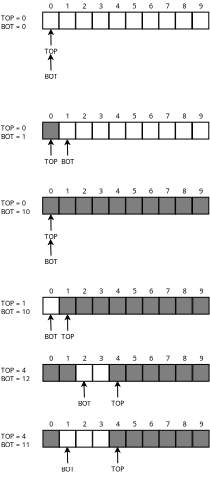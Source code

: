 <?xml version="1.0" encoding="UTF-8"?>
<dia:diagram xmlns:dia="http://www.lysator.liu.se/~alla/dia/">
  <dia:layer name="Background" visible="true" active="true">
    <dia:group>
      <dia:group>
        <dia:object type="Standard - Line" version="0" id="O0">
          <dia:attribute name="obj_pos">
            <dia:point val="19,43"/>
          </dia:attribute>
          <dia:attribute name="obj_bb">
            <dia:rectangle val="18.622,40.905;19.345,43.051"/>
          </dia:attribute>
          <dia:attribute name="conn_endpoints">
            <dia:point val="19,43"/>
            <dia:point val="18.976,41.017"/>
          </dia:attribute>
          <dia:attribute name="numcp">
            <dia:int val="1"/>
          </dia:attribute>
          <dia:attribute name="end_arrow">
            <dia:enum val="22"/>
          </dia:attribute>
          <dia:attribute name="end_arrow_length">
            <dia:real val="0.5"/>
          </dia:attribute>
          <dia:attribute name="end_arrow_width">
            <dia:real val="0.5"/>
          </dia:attribute>
        </dia:object>
        <dia:object type="Standard - Text" version="1" id="O1">
          <dia:attribute name="obj_pos">
            <dia:point val="19,44"/>
          </dia:attribute>
          <dia:attribute name="obj_bb">
            <dia:rectangle val="18.181,43.24;19.819,45.218"/>
          </dia:attribute>
          <dia:attribute name="text">
            <dia:composite type="text">
              <dia:attribute name="string">
                <dia:string>#TOP
#</dia:string>
              </dia:attribute>
              <dia:attribute name="font">
                <dia:font family="sans" style="0" name="Helvetica"/>
              </dia:attribute>
              <dia:attribute name="height">
                <dia:real val="1.023"/>
              </dia:attribute>
              <dia:attribute name="pos">
                <dia:point val="19,44"/>
              </dia:attribute>
              <dia:attribute name="color">
                <dia:color val="#000000"/>
              </dia:attribute>
              <dia:attribute name="alignment">
                <dia:enum val="1"/>
              </dia:attribute>
            </dia:composite>
          </dia:attribute>
          <dia:attribute name="valign">
            <dia:enum val="3"/>
          </dia:attribute>
        </dia:object>
      </dia:group>
      <dia:group>
        <dia:object type="Standard - Line" version="0" id="O2">
          <dia:attribute name="obj_pos">
            <dia:point val="17,43"/>
          </dia:attribute>
          <dia:attribute name="obj_bb">
            <dia:rectangle val="16.599,40.905;17.323,43.051"/>
          </dia:attribute>
          <dia:attribute name="conn_endpoints">
            <dia:point val="17,43"/>
            <dia:point val="16.944,41.017"/>
          </dia:attribute>
          <dia:attribute name="numcp">
            <dia:int val="1"/>
          </dia:attribute>
          <dia:attribute name="end_arrow">
            <dia:enum val="22"/>
          </dia:attribute>
          <dia:attribute name="end_arrow_length">
            <dia:real val="0.5"/>
          </dia:attribute>
          <dia:attribute name="end_arrow_width">
            <dia:real val="0.5"/>
          </dia:attribute>
        </dia:object>
        <dia:object type="Standard - Text" version="1" id="O3">
          <dia:attribute name="obj_pos">
            <dia:point val="17,44"/>
          </dia:attribute>
          <dia:attribute name="obj_bb">
            <dia:rectangle val="16.154,43.24;17.846,45.218"/>
          </dia:attribute>
          <dia:attribute name="text">
            <dia:composite type="text">
              <dia:attribute name="string">
                <dia:string>#BOT
#</dia:string>
              </dia:attribute>
              <dia:attribute name="font">
                <dia:font family="sans" style="0" name="Helvetica"/>
              </dia:attribute>
              <dia:attribute name="height">
                <dia:real val="1.023"/>
              </dia:attribute>
              <dia:attribute name="pos">
                <dia:point val="17,44"/>
              </dia:attribute>
              <dia:attribute name="color">
                <dia:color val="#000000"/>
              </dia:attribute>
              <dia:attribute name="alignment">
                <dia:enum val="1"/>
              </dia:attribute>
            </dia:composite>
          </dia:attribute>
          <dia:attribute name="valign">
            <dia:enum val="3"/>
          </dia:attribute>
        </dia:object>
      </dia:group>
      <dia:object type="Geometric - Perfect Square" version="1" id="O4">
        <dia:attribute name="obj_pos">
          <dia:point val="16.032,39"/>
        </dia:attribute>
        <dia:attribute name="obj_bb">
          <dia:rectangle val="15.982,38.95;18.034,41.067"/>
        </dia:attribute>
        <dia:attribute name="meta">
          <dia:composite type="dict"/>
        </dia:attribute>
        <dia:attribute name="elem_corner">
          <dia:point val="16.032,39"/>
        </dia:attribute>
        <dia:attribute name="elem_width">
          <dia:real val="1.952"/>
        </dia:attribute>
        <dia:attribute name="elem_height">
          <dia:real val="2.017"/>
        </dia:attribute>
        <dia:attribute name="line_width">
          <dia:real val="0.1"/>
        </dia:attribute>
        <dia:attribute name="line_colour">
          <dia:color val="#000000"/>
        </dia:attribute>
        <dia:attribute name="fill_colour">
          <dia:color val="#ffffff"/>
        </dia:attribute>
        <dia:attribute name="show_background">
          <dia:boolean val="true"/>
        </dia:attribute>
        <dia:attribute name="line_style">
          <dia:enum val="0"/>
          <dia:real val="1"/>
        </dia:attribute>
        <dia:attribute name="flip_horizontal">
          <dia:boolean val="false"/>
        </dia:attribute>
        <dia:attribute name="flip_vertical">
          <dia:boolean val="false"/>
        </dia:attribute>
        <dia:attribute name="subscale">
          <dia:real val="1"/>
        </dia:attribute>
      </dia:object>
      <dia:object type="Geometric - Perfect Square" version="1" id="O5">
        <dia:attribute name="obj_pos">
          <dia:point val="18,39"/>
        </dia:attribute>
        <dia:attribute name="obj_bb">
          <dia:rectangle val="17.95,38.95;20.002,41.067"/>
        </dia:attribute>
        <dia:attribute name="meta">
          <dia:composite type="dict"/>
        </dia:attribute>
        <dia:attribute name="elem_corner">
          <dia:point val="18,39"/>
        </dia:attribute>
        <dia:attribute name="elem_width">
          <dia:real val="1.952"/>
        </dia:attribute>
        <dia:attribute name="elem_height">
          <dia:real val="2.017"/>
        </dia:attribute>
        <dia:attribute name="line_width">
          <dia:real val="0.1"/>
        </dia:attribute>
        <dia:attribute name="line_colour">
          <dia:color val="#000000"/>
        </dia:attribute>
        <dia:attribute name="fill_colour">
          <dia:color val="#7f7f7f"/>
        </dia:attribute>
        <dia:attribute name="show_background">
          <dia:boolean val="true"/>
        </dia:attribute>
        <dia:attribute name="line_style">
          <dia:enum val="0"/>
          <dia:real val="1"/>
        </dia:attribute>
        <dia:attribute name="flip_horizontal">
          <dia:boolean val="false"/>
        </dia:attribute>
        <dia:attribute name="flip_vertical">
          <dia:boolean val="false"/>
        </dia:attribute>
        <dia:attribute name="subscale">
          <dia:real val="1"/>
        </dia:attribute>
      </dia:object>
      <dia:object type="Geometric - Perfect Square" version="1" id="O6">
        <dia:attribute name="obj_pos">
          <dia:point val="20,39"/>
        </dia:attribute>
        <dia:attribute name="obj_bb">
          <dia:rectangle val="19.95,38.95;22.002,41.067"/>
        </dia:attribute>
        <dia:attribute name="meta">
          <dia:composite type="dict"/>
        </dia:attribute>
        <dia:attribute name="elem_corner">
          <dia:point val="20,39"/>
        </dia:attribute>
        <dia:attribute name="elem_width">
          <dia:real val="1.952"/>
        </dia:attribute>
        <dia:attribute name="elem_height">
          <dia:real val="2.017"/>
        </dia:attribute>
        <dia:attribute name="line_width">
          <dia:real val="0.1"/>
        </dia:attribute>
        <dia:attribute name="line_colour">
          <dia:color val="#000000"/>
        </dia:attribute>
        <dia:attribute name="fill_colour">
          <dia:color val="#7f7f7f"/>
        </dia:attribute>
        <dia:attribute name="show_background">
          <dia:boolean val="true"/>
        </dia:attribute>
        <dia:attribute name="line_style">
          <dia:enum val="0"/>
          <dia:real val="1"/>
        </dia:attribute>
        <dia:attribute name="flip_horizontal">
          <dia:boolean val="false"/>
        </dia:attribute>
        <dia:attribute name="flip_vertical">
          <dia:boolean val="false"/>
        </dia:attribute>
        <dia:attribute name="subscale">
          <dia:real val="1"/>
        </dia:attribute>
      </dia:object>
      <dia:object type="Geometric - Perfect Square" version="1" id="O7">
        <dia:attribute name="obj_pos">
          <dia:point val="22,39"/>
        </dia:attribute>
        <dia:attribute name="obj_bb">
          <dia:rectangle val="21.95,38.95;24.002,41.067"/>
        </dia:attribute>
        <dia:attribute name="meta">
          <dia:composite type="dict"/>
        </dia:attribute>
        <dia:attribute name="elem_corner">
          <dia:point val="22,39"/>
        </dia:attribute>
        <dia:attribute name="elem_width">
          <dia:real val="1.952"/>
        </dia:attribute>
        <dia:attribute name="elem_height">
          <dia:real val="2.017"/>
        </dia:attribute>
        <dia:attribute name="line_width">
          <dia:real val="0.1"/>
        </dia:attribute>
        <dia:attribute name="line_colour">
          <dia:color val="#000000"/>
        </dia:attribute>
        <dia:attribute name="fill_colour">
          <dia:color val="#7f7f7f"/>
        </dia:attribute>
        <dia:attribute name="show_background">
          <dia:boolean val="true"/>
        </dia:attribute>
        <dia:attribute name="line_style">
          <dia:enum val="0"/>
          <dia:real val="1"/>
        </dia:attribute>
        <dia:attribute name="flip_horizontal">
          <dia:boolean val="false"/>
        </dia:attribute>
        <dia:attribute name="flip_vertical">
          <dia:boolean val="false"/>
        </dia:attribute>
        <dia:attribute name="subscale">
          <dia:real val="1"/>
        </dia:attribute>
      </dia:object>
      <dia:object type="Geometric - Perfect Square" version="1" id="O8">
        <dia:attribute name="obj_pos">
          <dia:point val="24,39"/>
        </dia:attribute>
        <dia:attribute name="obj_bb">
          <dia:rectangle val="23.95,38.95;26.002,41.067"/>
        </dia:attribute>
        <dia:attribute name="meta">
          <dia:composite type="dict"/>
        </dia:attribute>
        <dia:attribute name="elem_corner">
          <dia:point val="24,39"/>
        </dia:attribute>
        <dia:attribute name="elem_width">
          <dia:real val="1.952"/>
        </dia:attribute>
        <dia:attribute name="elem_height">
          <dia:real val="2.017"/>
        </dia:attribute>
        <dia:attribute name="line_width">
          <dia:real val="0.1"/>
        </dia:attribute>
        <dia:attribute name="line_colour">
          <dia:color val="#000000"/>
        </dia:attribute>
        <dia:attribute name="fill_colour">
          <dia:color val="#7f7f7f"/>
        </dia:attribute>
        <dia:attribute name="show_background">
          <dia:boolean val="true"/>
        </dia:attribute>
        <dia:attribute name="line_style">
          <dia:enum val="0"/>
          <dia:real val="1"/>
        </dia:attribute>
        <dia:attribute name="flip_horizontal">
          <dia:boolean val="false"/>
        </dia:attribute>
        <dia:attribute name="flip_vertical">
          <dia:boolean val="false"/>
        </dia:attribute>
        <dia:attribute name="subscale">
          <dia:real val="1"/>
        </dia:attribute>
      </dia:object>
      <dia:object type="Geometric - Perfect Square" version="1" id="O9">
        <dia:attribute name="obj_pos">
          <dia:point val="26,39"/>
        </dia:attribute>
        <dia:attribute name="obj_bb">
          <dia:rectangle val="25.95,38.95;28.002,41.067"/>
        </dia:attribute>
        <dia:attribute name="meta">
          <dia:composite type="dict"/>
        </dia:attribute>
        <dia:attribute name="elem_corner">
          <dia:point val="26,39"/>
        </dia:attribute>
        <dia:attribute name="elem_width">
          <dia:real val="1.952"/>
        </dia:attribute>
        <dia:attribute name="elem_height">
          <dia:real val="2.017"/>
        </dia:attribute>
        <dia:attribute name="line_width">
          <dia:real val="0.1"/>
        </dia:attribute>
        <dia:attribute name="line_colour">
          <dia:color val="#000000"/>
        </dia:attribute>
        <dia:attribute name="fill_colour">
          <dia:color val="#7f7f7f"/>
        </dia:attribute>
        <dia:attribute name="show_background">
          <dia:boolean val="true"/>
        </dia:attribute>
        <dia:attribute name="line_style">
          <dia:enum val="0"/>
          <dia:real val="1"/>
        </dia:attribute>
        <dia:attribute name="flip_horizontal">
          <dia:boolean val="false"/>
        </dia:attribute>
        <dia:attribute name="flip_vertical">
          <dia:boolean val="false"/>
        </dia:attribute>
        <dia:attribute name="subscale">
          <dia:real val="1"/>
        </dia:attribute>
      </dia:object>
      <dia:object type="Geometric - Perfect Square" version="1" id="O10">
        <dia:attribute name="obj_pos">
          <dia:point val="28,39"/>
        </dia:attribute>
        <dia:attribute name="obj_bb">
          <dia:rectangle val="27.95,38.95;30.002,41.067"/>
        </dia:attribute>
        <dia:attribute name="meta">
          <dia:composite type="dict"/>
        </dia:attribute>
        <dia:attribute name="elem_corner">
          <dia:point val="28,39"/>
        </dia:attribute>
        <dia:attribute name="elem_width">
          <dia:real val="1.952"/>
        </dia:attribute>
        <dia:attribute name="elem_height">
          <dia:real val="2.017"/>
        </dia:attribute>
        <dia:attribute name="line_width">
          <dia:real val="0.1"/>
        </dia:attribute>
        <dia:attribute name="line_colour">
          <dia:color val="#000000"/>
        </dia:attribute>
        <dia:attribute name="fill_colour">
          <dia:color val="#7f7f7f"/>
        </dia:attribute>
        <dia:attribute name="show_background">
          <dia:boolean val="true"/>
        </dia:attribute>
        <dia:attribute name="line_style">
          <dia:enum val="0"/>
          <dia:real val="1"/>
        </dia:attribute>
        <dia:attribute name="flip_horizontal">
          <dia:boolean val="false"/>
        </dia:attribute>
        <dia:attribute name="flip_vertical">
          <dia:boolean val="false"/>
        </dia:attribute>
        <dia:attribute name="subscale">
          <dia:real val="1"/>
        </dia:attribute>
      </dia:object>
      <dia:object type="Geometric - Perfect Square" version="1" id="O11">
        <dia:attribute name="obj_pos">
          <dia:point val="29.968,39"/>
        </dia:attribute>
        <dia:attribute name="obj_bb">
          <dia:rectangle val="29.918,38.95;31.969,41.067"/>
        </dia:attribute>
        <dia:attribute name="meta">
          <dia:composite type="dict"/>
        </dia:attribute>
        <dia:attribute name="elem_corner">
          <dia:point val="29.968,39"/>
        </dia:attribute>
        <dia:attribute name="elem_width">
          <dia:real val="1.952"/>
        </dia:attribute>
        <dia:attribute name="elem_height">
          <dia:real val="2.017"/>
        </dia:attribute>
        <dia:attribute name="line_width">
          <dia:real val="0.1"/>
        </dia:attribute>
        <dia:attribute name="line_colour">
          <dia:color val="#000000"/>
        </dia:attribute>
        <dia:attribute name="fill_colour">
          <dia:color val="#7f7f7f"/>
        </dia:attribute>
        <dia:attribute name="show_background">
          <dia:boolean val="true"/>
        </dia:attribute>
        <dia:attribute name="line_style">
          <dia:enum val="0"/>
          <dia:real val="1"/>
        </dia:attribute>
        <dia:attribute name="flip_horizontal">
          <dia:boolean val="false"/>
        </dia:attribute>
        <dia:attribute name="flip_vertical">
          <dia:boolean val="false"/>
        </dia:attribute>
        <dia:attribute name="subscale">
          <dia:real val="1"/>
        </dia:attribute>
      </dia:object>
      <dia:object type="Geometric - Perfect Square" version="1" id="O12">
        <dia:attribute name="obj_pos">
          <dia:point val="31.968,39"/>
        </dia:attribute>
        <dia:attribute name="obj_bb">
          <dia:rectangle val="31.918,38.95;33.969,41.067"/>
        </dia:attribute>
        <dia:attribute name="meta">
          <dia:composite type="dict"/>
        </dia:attribute>
        <dia:attribute name="elem_corner">
          <dia:point val="31.968,39"/>
        </dia:attribute>
        <dia:attribute name="elem_width">
          <dia:real val="1.952"/>
        </dia:attribute>
        <dia:attribute name="elem_height">
          <dia:real val="2.017"/>
        </dia:attribute>
        <dia:attribute name="line_width">
          <dia:real val="0.1"/>
        </dia:attribute>
        <dia:attribute name="line_colour">
          <dia:color val="#000000"/>
        </dia:attribute>
        <dia:attribute name="fill_colour">
          <dia:color val="#7f7f7f"/>
        </dia:attribute>
        <dia:attribute name="show_background">
          <dia:boolean val="true"/>
        </dia:attribute>
        <dia:attribute name="line_style">
          <dia:enum val="0"/>
          <dia:real val="1"/>
        </dia:attribute>
        <dia:attribute name="flip_horizontal">
          <dia:boolean val="false"/>
        </dia:attribute>
        <dia:attribute name="flip_vertical">
          <dia:boolean val="false"/>
        </dia:attribute>
        <dia:attribute name="subscale">
          <dia:real val="1"/>
        </dia:attribute>
      </dia:object>
      <dia:object type="Geometric - Perfect Square" version="1" id="O13">
        <dia:attribute name="obj_pos">
          <dia:point val="34,39"/>
        </dia:attribute>
        <dia:attribute name="obj_bb">
          <dia:rectangle val="33.95,38.95;36.002,41.067"/>
        </dia:attribute>
        <dia:attribute name="meta">
          <dia:composite type="dict"/>
        </dia:attribute>
        <dia:attribute name="elem_corner">
          <dia:point val="34,39"/>
        </dia:attribute>
        <dia:attribute name="elem_width">
          <dia:real val="1.952"/>
        </dia:attribute>
        <dia:attribute name="elem_height">
          <dia:real val="2.017"/>
        </dia:attribute>
        <dia:attribute name="line_width">
          <dia:real val="0.1"/>
        </dia:attribute>
        <dia:attribute name="line_colour">
          <dia:color val="#000000"/>
        </dia:attribute>
        <dia:attribute name="fill_colour">
          <dia:color val="#7f7f7f"/>
        </dia:attribute>
        <dia:attribute name="show_background">
          <dia:boolean val="true"/>
        </dia:attribute>
        <dia:attribute name="line_style">
          <dia:enum val="0"/>
          <dia:real val="1"/>
        </dia:attribute>
        <dia:attribute name="flip_horizontal">
          <dia:boolean val="false"/>
        </dia:attribute>
        <dia:attribute name="flip_vertical">
          <dia:boolean val="false"/>
        </dia:attribute>
        <dia:attribute name="subscale">
          <dia:real val="1"/>
        </dia:attribute>
      </dia:object>
      <dia:group>
        <dia:object type="Standard - Text" version="1" id="O14">
          <dia:attribute name="obj_pos">
            <dia:point val="17.032,38.55"/>
          </dia:attribute>
          <dia:attribute name="obj_bb">
            <dia:rectangle val="16.768,37.78;17.296,38.748"/>
          </dia:attribute>
          <dia:attribute name="text">
            <dia:composite type="text">
              <dia:attribute name="string">
                <dia:string>#0#</dia:string>
              </dia:attribute>
              <dia:attribute name="font">
                <dia:font family="sans" style="0" name="Helvetica"/>
              </dia:attribute>
              <dia:attribute name="height">
                <dia:real val="1.036"/>
              </dia:attribute>
              <dia:attribute name="pos">
                <dia:point val="17.032,38.55"/>
              </dia:attribute>
              <dia:attribute name="color">
                <dia:color val="#000000"/>
              </dia:attribute>
              <dia:attribute name="alignment">
                <dia:enum val="1"/>
              </dia:attribute>
            </dia:composite>
          </dia:attribute>
          <dia:attribute name="valign">
            <dia:enum val="3"/>
          </dia:attribute>
        </dia:object>
        <dia:object type="Standard - Text" version="1" id="O15">
          <dia:attribute name="obj_pos">
            <dia:point val="19.032,38.55"/>
          </dia:attribute>
          <dia:attribute name="obj_bb">
            <dia:rectangle val="18.768,37.78;19.296,38.748"/>
          </dia:attribute>
          <dia:attribute name="text">
            <dia:composite type="text">
              <dia:attribute name="string">
                <dia:string>#1#</dia:string>
              </dia:attribute>
              <dia:attribute name="font">
                <dia:font family="sans" style="0" name="Helvetica"/>
              </dia:attribute>
              <dia:attribute name="height">
                <dia:real val="1.036"/>
              </dia:attribute>
              <dia:attribute name="pos">
                <dia:point val="19.032,38.55"/>
              </dia:attribute>
              <dia:attribute name="color">
                <dia:color val="#000000"/>
              </dia:attribute>
              <dia:attribute name="alignment">
                <dia:enum val="1"/>
              </dia:attribute>
            </dia:composite>
          </dia:attribute>
          <dia:attribute name="valign">
            <dia:enum val="3"/>
          </dia:attribute>
        </dia:object>
        <dia:object type="Standard - Text" version="1" id="O16">
          <dia:attribute name="obj_pos">
            <dia:point val="21.032,38.55"/>
          </dia:attribute>
          <dia:attribute name="obj_bb">
            <dia:rectangle val="20.768,37.78;21.296,38.748"/>
          </dia:attribute>
          <dia:attribute name="text">
            <dia:composite type="text">
              <dia:attribute name="string">
                <dia:string>#2#</dia:string>
              </dia:attribute>
              <dia:attribute name="font">
                <dia:font family="sans" style="0" name="Helvetica"/>
              </dia:attribute>
              <dia:attribute name="height">
                <dia:real val="1.036"/>
              </dia:attribute>
              <dia:attribute name="pos">
                <dia:point val="21.032,38.55"/>
              </dia:attribute>
              <dia:attribute name="color">
                <dia:color val="#000000"/>
              </dia:attribute>
              <dia:attribute name="alignment">
                <dia:enum val="1"/>
              </dia:attribute>
            </dia:composite>
          </dia:attribute>
          <dia:attribute name="valign">
            <dia:enum val="3"/>
          </dia:attribute>
        </dia:object>
        <dia:object type="Standard - Text" version="1" id="O17">
          <dia:attribute name="obj_pos">
            <dia:point val="23.032,38.55"/>
          </dia:attribute>
          <dia:attribute name="obj_bb">
            <dia:rectangle val="22.768,37.78;23.296,38.748"/>
          </dia:attribute>
          <dia:attribute name="text">
            <dia:composite type="text">
              <dia:attribute name="string">
                <dia:string>#3#</dia:string>
              </dia:attribute>
              <dia:attribute name="font">
                <dia:font family="sans" style="0" name="Helvetica"/>
              </dia:attribute>
              <dia:attribute name="height">
                <dia:real val="1.036"/>
              </dia:attribute>
              <dia:attribute name="pos">
                <dia:point val="23.032,38.55"/>
              </dia:attribute>
              <dia:attribute name="color">
                <dia:color val="#000000"/>
              </dia:attribute>
              <dia:attribute name="alignment">
                <dia:enum val="1"/>
              </dia:attribute>
            </dia:composite>
          </dia:attribute>
          <dia:attribute name="valign">
            <dia:enum val="3"/>
          </dia:attribute>
        </dia:object>
        <dia:object type="Standard - Text" version="1" id="O18">
          <dia:attribute name="obj_pos">
            <dia:point val="25.032,38.55"/>
          </dia:attribute>
          <dia:attribute name="obj_bb">
            <dia:rectangle val="24.768,37.78;25.296,38.748"/>
          </dia:attribute>
          <dia:attribute name="text">
            <dia:composite type="text">
              <dia:attribute name="string">
                <dia:string>#4#</dia:string>
              </dia:attribute>
              <dia:attribute name="font">
                <dia:font family="sans" style="0" name="Helvetica"/>
              </dia:attribute>
              <dia:attribute name="height">
                <dia:real val="1.036"/>
              </dia:attribute>
              <dia:attribute name="pos">
                <dia:point val="25.032,38.55"/>
              </dia:attribute>
              <dia:attribute name="color">
                <dia:color val="#000000"/>
              </dia:attribute>
              <dia:attribute name="alignment">
                <dia:enum val="1"/>
              </dia:attribute>
            </dia:composite>
          </dia:attribute>
          <dia:attribute name="valign">
            <dia:enum val="3"/>
          </dia:attribute>
        </dia:object>
        <dia:object type="Standard - Text" version="1" id="O19">
          <dia:attribute name="obj_pos">
            <dia:point val="27.032,38.55"/>
          </dia:attribute>
          <dia:attribute name="obj_bb">
            <dia:rectangle val="26.768,37.78;27.296,38.748"/>
          </dia:attribute>
          <dia:attribute name="text">
            <dia:composite type="text">
              <dia:attribute name="string">
                <dia:string>#5#</dia:string>
              </dia:attribute>
              <dia:attribute name="font">
                <dia:font family="sans" style="0" name="Helvetica"/>
              </dia:attribute>
              <dia:attribute name="height">
                <dia:real val="1.036"/>
              </dia:attribute>
              <dia:attribute name="pos">
                <dia:point val="27.032,38.55"/>
              </dia:attribute>
              <dia:attribute name="color">
                <dia:color val="#000000"/>
              </dia:attribute>
              <dia:attribute name="alignment">
                <dia:enum val="1"/>
              </dia:attribute>
            </dia:composite>
          </dia:attribute>
          <dia:attribute name="valign">
            <dia:enum val="3"/>
          </dia:attribute>
        </dia:object>
        <dia:object type="Standard - Text" version="1" id="O20">
          <dia:attribute name="obj_pos">
            <dia:point val="29.032,38.55"/>
          </dia:attribute>
          <dia:attribute name="obj_bb">
            <dia:rectangle val="28.768,37.78;29.296,38.748"/>
          </dia:attribute>
          <dia:attribute name="text">
            <dia:composite type="text">
              <dia:attribute name="string">
                <dia:string>#6#</dia:string>
              </dia:attribute>
              <dia:attribute name="font">
                <dia:font family="sans" style="0" name="Helvetica"/>
              </dia:attribute>
              <dia:attribute name="height">
                <dia:real val="1.036"/>
              </dia:attribute>
              <dia:attribute name="pos">
                <dia:point val="29.032,38.55"/>
              </dia:attribute>
              <dia:attribute name="color">
                <dia:color val="#000000"/>
              </dia:attribute>
              <dia:attribute name="alignment">
                <dia:enum val="1"/>
              </dia:attribute>
            </dia:composite>
          </dia:attribute>
          <dia:attribute name="valign">
            <dia:enum val="3"/>
          </dia:attribute>
        </dia:object>
        <dia:object type="Standard - Text" version="1" id="O21">
          <dia:attribute name="obj_pos">
            <dia:point val="31.032,38.55"/>
          </dia:attribute>
          <dia:attribute name="obj_bb">
            <dia:rectangle val="30.768,37.78;31.296,38.748"/>
          </dia:attribute>
          <dia:attribute name="text">
            <dia:composite type="text">
              <dia:attribute name="string">
                <dia:string>#7#</dia:string>
              </dia:attribute>
              <dia:attribute name="font">
                <dia:font family="sans" style="0" name="Helvetica"/>
              </dia:attribute>
              <dia:attribute name="height">
                <dia:real val="1.036"/>
              </dia:attribute>
              <dia:attribute name="pos">
                <dia:point val="31.032,38.55"/>
              </dia:attribute>
              <dia:attribute name="color">
                <dia:color val="#000000"/>
              </dia:attribute>
              <dia:attribute name="alignment">
                <dia:enum val="1"/>
              </dia:attribute>
            </dia:composite>
          </dia:attribute>
          <dia:attribute name="valign">
            <dia:enum val="3"/>
          </dia:attribute>
        </dia:object>
        <dia:object type="Standard - Text" version="1" id="O22">
          <dia:attribute name="obj_pos">
            <dia:point val="33.032,38.55"/>
          </dia:attribute>
          <dia:attribute name="obj_bb">
            <dia:rectangle val="32.769,37.78;33.296,38.748"/>
          </dia:attribute>
          <dia:attribute name="text">
            <dia:composite type="text">
              <dia:attribute name="string">
                <dia:string>#8#</dia:string>
              </dia:attribute>
              <dia:attribute name="font">
                <dia:font family="sans" style="0" name="Helvetica"/>
              </dia:attribute>
              <dia:attribute name="height">
                <dia:real val="1.036"/>
              </dia:attribute>
              <dia:attribute name="pos">
                <dia:point val="33.032,38.55"/>
              </dia:attribute>
              <dia:attribute name="color">
                <dia:color val="#000000"/>
              </dia:attribute>
              <dia:attribute name="alignment">
                <dia:enum val="1"/>
              </dia:attribute>
            </dia:composite>
          </dia:attribute>
          <dia:attribute name="valign">
            <dia:enum val="3"/>
          </dia:attribute>
        </dia:object>
        <dia:object type="Standard - Text" version="1" id="O23">
          <dia:attribute name="obj_pos">
            <dia:point val="35.032,38.55"/>
          </dia:attribute>
          <dia:attribute name="obj_bb">
            <dia:rectangle val="34.769,37.78;35.296,38.748"/>
          </dia:attribute>
          <dia:attribute name="text">
            <dia:composite type="text">
              <dia:attribute name="string">
                <dia:string>#9#</dia:string>
              </dia:attribute>
              <dia:attribute name="font">
                <dia:font family="sans" style="0" name="Helvetica"/>
              </dia:attribute>
              <dia:attribute name="height">
                <dia:real val="1.036"/>
              </dia:attribute>
              <dia:attribute name="pos">
                <dia:point val="35.032,38.55"/>
              </dia:attribute>
              <dia:attribute name="color">
                <dia:color val="#000000"/>
              </dia:attribute>
              <dia:attribute name="alignment">
                <dia:enum val="1"/>
              </dia:attribute>
            </dia:composite>
          </dia:attribute>
          <dia:attribute name="valign">
            <dia:enum val="3"/>
          </dia:attribute>
        </dia:object>
      </dia:group>
      <dia:object type="Standard - Text" version="1" id="O24">
        <dia:attribute name="obj_pos">
          <dia:point val="11,40"/>
        </dia:attribute>
        <dia:attribute name="obj_bb">
          <dia:rectangle val="11,39.237;14.947,41.221"/>
        </dia:attribute>
        <dia:attribute name="text">
          <dia:composite type="text">
            <dia:attribute name="string">
              <dia:string>#TOP = 1
BOT = 10#</dia:string>
            </dia:attribute>
            <dia:attribute name="font">
              <dia:font family="sans" style="0" name="Helvetica"/>
            </dia:attribute>
            <dia:attribute name="height">
              <dia:real val="1.026"/>
            </dia:attribute>
            <dia:attribute name="pos">
              <dia:point val="11,40"/>
            </dia:attribute>
            <dia:attribute name="color">
              <dia:color val="#000000"/>
            </dia:attribute>
            <dia:attribute name="alignment">
              <dia:enum val="0"/>
            </dia:attribute>
          </dia:composite>
        </dia:attribute>
        <dia:attribute name="valign">
          <dia:enum val="3"/>
        </dia:attribute>
      </dia:object>
    </dia:group>
    <dia:group>
      <dia:group>
        <dia:object type="Standard - Line" version="0" id="O25">
          <dia:attribute name="obj_pos">
            <dia:point val="17,34"/>
          </dia:attribute>
          <dia:attribute name="obj_bb">
            <dia:rectangle val="16.599,31.905;17.323,34.051"/>
          </dia:attribute>
          <dia:attribute name="conn_endpoints">
            <dia:point val="17,34"/>
            <dia:point val="16.944,32.017"/>
          </dia:attribute>
          <dia:attribute name="numcp">
            <dia:int val="1"/>
          </dia:attribute>
          <dia:attribute name="end_arrow">
            <dia:enum val="22"/>
          </dia:attribute>
          <dia:attribute name="end_arrow_length">
            <dia:real val="0.5"/>
          </dia:attribute>
          <dia:attribute name="end_arrow_width">
            <dia:real val="0.5"/>
          </dia:attribute>
        </dia:object>
        <dia:object type="Standard - Text" version="1" id="O26">
          <dia:attribute name="obj_pos">
            <dia:point val="17,35"/>
          </dia:attribute>
          <dia:attribute name="obj_bb">
            <dia:rectangle val="16.154,34.24;17.846,36.218"/>
          </dia:attribute>
          <dia:attribute name="text">
            <dia:composite type="text">
              <dia:attribute name="string">
                <dia:string>#BOT
#</dia:string>
              </dia:attribute>
              <dia:attribute name="font">
                <dia:font family="sans" style="0" name="Helvetica"/>
              </dia:attribute>
              <dia:attribute name="height">
                <dia:real val="1.023"/>
              </dia:attribute>
              <dia:attribute name="pos">
                <dia:point val="17,35"/>
              </dia:attribute>
              <dia:attribute name="color">
                <dia:color val="#000000"/>
              </dia:attribute>
              <dia:attribute name="alignment">
                <dia:enum val="1"/>
              </dia:attribute>
            </dia:composite>
          </dia:attribute>
          <dia:attribute name="valign">
            <dia:enum val="3"/>
          </dia:attribute>
        </dia:object>
      </dia:group>
      <dia:group>
        <dia:group>
          <dia:object type="Standard - Line" version="0" id="O27">
            <dia:attribute name="obj_pos">
              <dia:point val="17,31"/>
            </dia:attribute>
            <dia:attribute name="obj_bb">
              <dia:rectangle val="16.622,28.905;17.345,31.051"/>
            </dia:attribute>
            <dia:attribute name="conn_endpoints">
              <dia:point val="17,31"/>
              <dia:point val="16.976,29.017"/>
            </dia:attribute>
            <dia:attribute name="numcp">
              <dia:int val="1"/>
            </dia:attribute>
            <dia:attribute name="end_arrow">
              <dia:enum val="22"/>
            </dia:attribute>
            <dia:attribute name="end_arrow_length">
              <dia:real val="0.5"/>
            </dia:attribute>
            <dia:attribute name="end_arrow_width">
              <dia:real val="0.5"/>
            </dia:attribute>
          </dia:object>
          <dia:object type="Standard - Text" version="1" id="O28">
            <dia:attribute name="obj_pos">
              <dia:point val="17,32"/>
            </dia:attribute>
            <dia:attribute name="obj_bb">
              <dia:rectangle val="16.181,31.24;17.819,33.218"/>
            </dia:attribute>
            <dia:attribute name="text">
              <dia:composite type="text">
                <dia:attribute name="string">
                  <dia:string>#TOP
#</dia:string>
                </dia:attribute>
                <dia:attribute name="font">
                  <dia:font family="sans" style="0" name="Helvetica"/>
                </dia:attribute>
                <dia:attribute name="height">
                  <dia:real val="1.023"/>
                </dia:attribute>
                <dia:attribute name="pos">
                  <dia:point val="17,32"/>
                </dia:attribute>
                <dia:attribute name="color">
                  <dia:color val="#000000"/>
                </dia:attribute>
                <dia:attribute name="alignment">
                  <dia:enum val="1"/>
                </dia:attribute>
              </dia:composite>
            </dia:attribute>
            <dia:attribute name="valign">
              <dia:enum val="3"/>
            </dia:attribute>
          </dia:object>
        </dia:group>
        <dia:object type="Geometric - Perfect Square" version="1" id="O29">
          <dia:attribute name="obj_pos">
            <dia:point val="16,27"/>
          </dia:attribute>
          <dia:attribute name="obj_bb">
            <dia:rectangle val="15.95,26.95;18.002,29.067"/>
          </dia:attribute>
          <dia:attribute name="meta">
            <dia:composite type="dict"/>
          </dia:attribute>
          <dia:attribute name="elem_corner">
            <dia:point val="16,27"/>
          </dia:attribute>
          <dia:attribute name="elem_width">
            <dia:real val="1.952"/>
          </dia:attribute>
          <dia:attribute name="elem_height">
            <dia:real val="2.017"/>
          </dia:attribute>
          <dia:attribute name="line_width">
            <dia:real val="0.1"/>
          </dia:attribute>
          <dia:attribute name="line_colour">
            <dia:color val="#000000"/>
          </dia:attribute>
          <dia:attribute name="fill_colour">
            <dia:color val="#7f7f7f"/>
          </dia:attribute>
          <dia:attribute name="show_background">
            <dia:boolean val="true"/>
          </dia:attribute>
          <dia:attribute name="line_style">
            <dia:enum val="0"/>
            <dia:real val="1"/>
          </dia:attribute>
          <dia:attribute name="flip_horizontal">
            <dia:boolean val="false"/>
          </dia:attribute>
          <dia:attribute name="flip_vertical">
            <dia:boolean val="false"/>
          </dia:attribute>
          <dia:attribute name="subscale">
            <dia:real val="1"/>
          </dia:attribute>
        </dia:object>
        <dia:object type="Geometric - Perfect Square" version="1" id="O30">
          <dia:attribute name="obj_pos">
            <dia:point val="17.968,27"/>
          </dia:attribute>
          <dia:attribute name="obj_bb">
            <dia:rectangle val="17.918,26.95;19.969,29.067"/>
          </dia:attribute>
          <dia:attribute name="meta">
            <dia:composite type="dict"/>
          </dia:attribute>
          <dia:attribute name="elem_corner">
            <dia:point val="17.968,27"/>
          </dia:attribute>
          <dia:attribute name="elem_width">
            <dia:real val="1.952"/>
          </dia:attribute>
          <dia:attribute name="elem_height">
            <dia:real val="2.017"/>
          </dia:attribute>
          <dia:attribute name="line_width">
            <dia:real val="0.1"/>
          </dia:attribute>
          <dia:attribute name="line_colour">
            <dia:color val="#000000"/>
          </dia:attribute>
          <dia:attribute name="fill_colour">
            <dia:color val="#7f7f7f"/>
          </dia:attribute>
          <dia:attribute name="show_background">
            <dia:boolean val="true"/>
          </dia:attribute>
          <dia:attribute name="line_style">
            <dia:enum val="0"/>
            <dia:real val="1"/>
          </dia:attribute>
          <dia:attribute name="flip_horizontal">
            <dia:boolean val="false"/>
          </dia:attribute>
          <dia:attribute name="flip_vertical">
            <dia:boolean val="false"/>
          </dia:attribute>
          <dia:attribute name="subscale">
            <dia:real val="1"/>
          </dia:attribute>
        </dia:object>
        <dia:object type="Geometric - Perfect Square" version="1" id="O31">
          <dia:attribute name="obj_pos">
            <dia:point val="19.968,27"/>
          </dia:attribute>
          <dia:attribute name="obj_bb">
            <dia:rectangle val="19.918,26.95;21.969,29.067"/>
          </dia:attribute>
          <dia:attribute name="meta">
            <dia:composite type="dict"/>
          </dia:attribute>
          <dia:attribute name="elem_corner">
            <dia:point val="19.968,27"/>
          </dia:attribute>
          <dia:attribute name="elem_width">
            <dia:real val="1.952"/>
          </dia:attribute>
          <dia:attribute name="elem_height">
            <dia:real val="2.017"/>
          </dia:attribute>
          <dia:attribute name="line_width">
            <dia:real val="0.1"/>
          </dia:attribute>
          <dia:attribute name="line_colour">
            <dia:color val="#000000"/>
          </dia:attribute>
          <dia:attribute name="fill_colour">
            <dia:color val="#7f7f7f"/>
          </dia:attribute>
          <dia:attribute name="show_background">
            <dia:boolean val="true"/>
          </dia:attribute>
          <dia:attribute name="line_style">
            <dia:enum val="0"/>
            <dia:real val="1"/>
          </dia:attribute>
          <dia:attribute name="flip_horizontal">
            <dia:boolean val="false"/>
          </dia:attribute>
          <dia:attribute name="flip_vertical">
            <dia:boolean val="false"/>
          </dia:attribute>
          <dia:attribute name="subscale">
            <dia:real val="1"/>
          </dia:attribute>
        </dia:object>
        <dia:object type="Geometric - Perfect Square" version="1" id="O32">
          <dia:attribute name="obj_pos">
            <dia:point val="21.968,27"/>
          </dia:attribute>
          <dia:attribute name="obj_bb">
            <dia:rectangle val="21.918,26.95;23.969,29.067"/>
          </dia:attribute>
          <dia:attribute name="meta">
            <dia:composite type="dict"/>
          </dia:attribute>
          <dia:attribute name="elem_corner">
            <dia:point val="21.968,27"/>
          </dia:attribute>
          <dia:attribute name="elem_width">
            <dia:real val="1.952"/>
          </dia:attribute>
          <dia:attribute name="elem_height">
            <dia:real val="2.017"/>
          </dia:attribute>
          <dia:attribute name="line_width">
            <dia:real val="0.1"/>
          </dia:attribute>
          <dia:attribute name="line_colour">
            <dia:color val="#000000"/>
          </dia:attribute>
          <dia:attribute name="fill_colour">
            <dia:color val="#7f7f7f"/>
          </dia:attribute>
          <dia:attribute name="show_background">
            <dia:boolean val="true"/>
          </dia:attribute>
          <dia:attribute name="line_style">
            <dia:enum val="0"/>
            <dia:real val="1"/>
          </dia:attribute>
          <dia:attribute name="flip_horizontal">
            <dia:boolean val="false"/>
          </dia:attribute>
          <dia:attribute name="flip_vertical">
            <dia:boolean val="false"/>
          </dia:attribute>
          <dia:attribute name="subscale">
            <dia:real val="1"/>
          </dia:attribute>
        </dia:object>
        <dia:object type="Geometric - Perfect Square" version="1" id="O33">
          <dia:attribute name="obj_pos">
            <dia:point val="23.968,27"/>
          </dia:attribute>
          <dia:attribute name="obj_bb">
            <dia:rectangle val="23.918,26.95;25.969,29.067"/>
          </dia:attribute>
          <dia:attribute name="meta">
            <dia:composite type="dict"/>
          </dia:attribute>
          <dia:attribute name="elem_corner">
            <dia:point val="23.968,27"/>
          </dia:attribute>
          <dia:attribute name="elem_width">
            <dia:real val="1.952"/>
          </dia:attribute>
          <dia:attribute name="elem_height">
            <dia:real val="2.017"/>
          </dia:attribute>
          <dia:attribute name="line_width">
            <dia:real val="0.1"/>
          </dia:attribute>
          <dia:attribute name="line_colour">
            <dia:color val="#000000"/>
          </dia:attribute>
          <dia:attribute name="fill_colour">
            <dia:color val="#7f7f7f"/>
          </dia:attribute>
          <dia:attribute name="show_background">
            <dia:boolean val="true"/>
          </dia:attribute>
          <dia:attribute name="line_style">
            <dia:enum val="0"/>
            <dia:real val="1"/>
          </dia:attribute>
          <dia:attribute name="flip_horizontal">
            <dia:boolean val="false"/>
          </dia:attribute>
          <dia:attribute name="flip_vertical">
            <dia:boolean val="false"/>
          </dia:attribute>
          <dia:attribute name="subscale">
            <dia:real val="1"/>
          </dia:attribute>
        </dia:object>
        <dia:object type="Geometric - Perfect Square" version="1" id="O34">
          <dia:attribute name="obj_pos">
            <dia:point val="25.968,27"/>
          </dia:attribute>
          <dia:attribute name="obj_bb">
            <dia:rectangle val="25.918,26.95;27.969,29.067"/>
          </dia:attribute>
          <dia:attribute name="meta">
            <dia:composite type="dict"/>
          </dia:attribute>
          <dia:attribute name="elem_corner">
            <dia:point val="25.968,27"/>
          </dia:attribute>
          <dia:attribute name="elem_width">
            <dia:real val="1.952"/>
          </dia:attribute>
          <dia:attribute name="elem_height">
            <dia:real val="2.017"/>
          </dia:attribute>
          <dia:attribute name="line_width">
            <dia:real val="0.1"/>
          </dia:attribute>
          <dia:attribute name="line_colour">
            <dia:color val="#000000"/>
          </dia:attribute>
          <dia:attribute name="fill_colour">
            <dia:color val="#7f7f7f"/>
          </dia:attribute>
          <dia:attribute name="show_background">
            <dia:boolean val="true"/>
          </dia:attribute>
          <dia:attribute name="line_style">
            <dia:enum val="0"/>
            <dia:real val="1"/>
          </dia:attribute>
          <dia:attribute name="flip_horizontal">
            <dia:boolean val="false"/>
          </dia:attribute>
          <dia:attribute name="flip_vertical">
            <dia:boolean val="false"/>
          </dia:attribute>
          <dia:attribute name="subscale">
            <dia:real val="1"/>
          </dia:attribute>
        </dia:object>
        <dia:object type="Geometric - Perfect Square" version="1" id="O35">
          <dia:attribute name="obj_pos">
            <dia:point val="27.968,27"/>
          </dia:attribute>
          <dia:attribute name="obj_bb">
            <dia:rectangle val="27.918,26.95;29.969,29.067"/>
          </dia:attribute>
          <dia:attribute name="meta">
            <dia:composite type="dict"/>
          </dia:attribute>
          <dia:attribute name="elem_corner">
            <dia:point val="27.968,27"/>
          </dia:attribute>
          <dia:attribute name="elem_width">
            <dia:real val="1.952"/>
          </dia:attribute>
          <dia:attribute name="elem_height">
            <dia:real val="2.017"/>
          </dia:attribute>
          <dia:attribute name="line_width">
            <dia:real val="0.1"/>
          </dia:attribute>
          <dia:attribute name="line_colour">
            <dia:color val="#000000"/>
          </dia:attribute>
          <dia:attribute name="fill_colour">
            <dia:color val="#7f7f7f"/>
          </dia:attribute>
          <dia:attribute name="show_background">
            <dia:boolean val="true"/>
          </dia:attribute>
          <dia:attribute name="line_style">
            <dia:enum val="0"/>
            <dia:real val="1"/>
          </dia:attribute>
          <dia:attribute name="flip_horizontal">
            <dia:boolean val="false"/>
          </dia:attribute>
          <dia:attribute name="flip_vertical">
            <dia:boolean val="false"/>
          </dia:attribute>
          <dia:attribute name="subscale">
            <dia:real val="1"/>
          </dia:attribute>
        </dia:object>
        <dia:object type="Geometric - Perfect Square" version="1" id="O36">
          <dia:attribute name="obj_pos">
            <dia:point val="29.936,27"/>
          </dia:attribute>
          <dia:attribute name="obj_bb">
            <dia:rectangle val="29.886,26.95;31.937,29.067"/>
          </dia:attribute>
          <dia:attribute name="meta">
            <dia:composite type="dict"/>
          </dia:attribute>
          <dia:attribute name="elem_corner">
            <dia:point val="29.936,27"/>
          </dia:attribute>
          <dia:attribute name="elem_width">
            <dia:real val="1.952"/>
          </dia:attribute>
          <dia:attribute name="elem_height">
            <dia:real val="2.017"/>
          </dia:attribute>
          <dia:attribute name="line_width">
            <dia:real val="0.1"/>
          </dia:attribute>
          <dia:attribute name="line_colour">
            <dia:color val="#000000"/>
          </dia:attribute>
          <dia:attribute name="fill_colour">
            <dia:color val="#7f7f7f"/>
          </dia:attribute>
          <dia:attribute name="show_background">
            <dia:boolean val="true"/>
          </dia:attribute>
          <dia:attribute name="line_style">
            <dia:enum val="0"/>
            <dia:real val="1"/>
          </dia:attribute>
          <dia:attribute name="flip_horizontal">
            <dia:boolean val="false"/>
          </dia:attribute>
          <dia:attribute name="flip_vertical">
            <dia:boolean val="false"/>
          </dia:attribute>
          <dia:attribute name="subscale">
            <dia:real val="1"/>
          </dia:attribute>
        </dia:object>
        <dia:object type="Geometric - Perfect Square" version="1" id="O37">
          <dia:attribute name="obj_pos">
            <dia:point val="31.936,27"/>
          </dia:attribute>
          <dia:attribute name="obj_bb">
            <dia:rectangle val="31.886,26.95;33.937,29.067"/>
          </dia:attribute>
          <dia:attribute name="meta">
            <dia:composite type="dict"/>
          </dia:attribute>
          <dia:attribute name="elem_corner">
            <dia:point val="31.936,27"/>
          </dia:attribute>
          <dia:attribute name="elem_width">
            <dia:real val="1.952"/>
          </dia:attribute>
          <dia:attribute name="elem_height">
            <dia:real val="2.017"/>
          </dia:attribute>
          <dia:attribute name="line_width">
            <dia:real val="0.1"/>
          </dia:attribute>
          <dia:attribute name="line_colour">
            <dia:color val="#000000"/>
          </dia:attribute>
          <dia:attribute name="fill_colour">
            <dia:color val="#7f7f7f"/>
          </dia:attribute>
          <dia:attribute name="show_background">
            <dia:boolean val="true"/>
          </dia:attribute>
          <dia:attribute name="line_style">
            <dia:enum val="0"/>
            <dia:real val="1"/>
          </dia:attribute>
          <dia:attribute name="flip_horizontal">
            <dia:boolean val="false"/>
          </dia:attribute>
          <dia:attribute name="flip_vertical">
            <dia:boolean val="false"/>
          </dia:attribute>
          <dia:attribute name="subscale">
            <dia:real val="1"/>
          </dia:attribute>
        </dia:object>
        <dia:object type="Geometric - Perfect Square" version="1" id="O38">
          <dia:attribute name="obj_pos">
            <dia:point val="33.968,27"/>
          </dia:attribute>
          <dia:attribute name="obj_bb">
            <dia:rectangle val="33.918,26.95;35.969,29.067"/>
          </dia:attribute>
          <dia:attribute name="meta">
            <dia:composite type="dict"/>
          </dia:attribute>
          <dia:attribute name="elem_corner">
            <dia:point val="33.968,27"/>
          </dia:attribute>
          <dia:attribute name="elem_width">
            <dia:real val="1.952"/>
          </dia:attribute>
          <dia:attribute name="elem_height">
            <dia:real val="2.017"/>
          </dia:attribute>
          <dia:attribute name="line_width">
            <dia:real val="0.1"/>
          </dia:attribute>
          <dia:attribute name="line_colour">
            <dia:color val="#000000"/>
          </dia:attribute>
          <dia:attribute name="fill_colour">
            <dia:color val="#7f7f7f"/>
          </dia:attribute>
          <dia:attribute name="show_background">
            <dia:boolean val="true"/>
          </dia:attribute>
          <dia:attribute name="line_style">
            <dia:enum val="0"/>
            <dia:real val="1"/>
          </dia:attribute>
          <dia:attribute name="flip_horizontal">
            <dia:boolean val="false"/>
          </dia:attribute>
          <dia:attribute name="flip_vertical">
            <dia:boolean val="false"/>
          </dia:attribute>
          <dia:attribute name="subscale">
            <dia:real val="1"/>
          </dia:attribute>
        </dia:object>
        <dia:group>
          <dia:object type="Standard - Text" version="1" id="O39">
            <dia:attribute name="obj_pos">
              <dia:point val="17,26.55"/>
            </dia:attribute>
            <dia:attribute name="obj_bb">
              <dia:rectangle val="16.736,25.78;17.264,26.747"/>
            </dia:attribute>
            <dia:attribute name="text">
              <dia:composite type="text">
                <dia:attribute name="string">
                  <dia:string>#0#</dia:string>
                </dia:attribute>
                <dia:attribute name="font">
                  <dia:font family="sans" style="0" name="Helvetica"/>
                </dia:attribute>
                <dia:attribute name="height">
                  <dia:real val="1.036"/>
                </dia:attribute>
                <dia:attribute name="pos">
                  <dia:point val="17,26.55"/>
                </dia:attribute>
                <dia:attribute name="color">
                  <dia:color val="#000000"/>
                </dia:attribute>
                <dia:attribute name="alignment">
                  <dia:enum val="1"/>
                </dia:attribute>
              </dia:composite>
            </dia:attribute>
            <dia:attribute name="valign">
              <dia:enum val="3"/>
            </dia:attribute>
          </dia:object>
          <dia:object type="Standard - Text" version="1" id="O40">
            <dia:attribute name="obj_pos">
              <dia:point val="19,26.55"/>
            </dia:attribute>
            <dia:attribute name="obj_bb">
              <dia:rectangle val="18.736,25.78;19.264,26.747"/>
            </dia:attribute>
            <dia:attribute name="text">
              <dia:composite type="text">
                <dia:attribute name="string">
                  <dia:string>#1#</dia:string>
                </dia:attribute>
                <dia:attribute name="font">
                  <dia:font family="sans" style="0" name="Helvetica"/>
                </dia:attribute>
                <dia:attribute name="height">
                  <dia:real val="1.036"/>
                </dia:attribute>
                <dia:attribute name="pos">
                  <dia:point val="19,26.55"/>
                </dia:attribute>
                <dia:attribute name="color">
                  <dia:color val="#000000"/>
                </dia:attribute>
                <dia:attribute name="alignment">
                  <dia:enum val="1"/>
                </dia:attribute>
              </dia:composite>
            </dia:attribute>
            <dia:attribute name="valign">
              <dia:enum val="3"/>
            </dia:attribute>
          </dia:object>
          <dia:object type="Standard - Text" version="1" id="O41">
            <dia:attribute name="obj_pos">
              <dia:point val="21,26.55"/>
            </dia:attribute>
            <dia:attribute name="obj_bb">
              <dia:rectangle val="20.736,25.78;21.264,26.747"/>
            </dia:attribute>
            <dia:attribute name="text">
              <dia:composite type="text">
                <dia:attribute name="string">
                  <dia:string>#2#</dia:string>
                </dia:attribute>
                <dia:attribute name="font">
                  <dia:font family="sans" style="0" name="Helvetica"/>
                </dia:attribute>
                <dia:attribute name="height">
                  <dia:real val="1.036"/>
                </dia:attribute>
                <dia:attribute name="pos">
                  <dia:point val="21,26.55"/>
                </dia:attribute>
                <dia:attribute name="color">
                  <dia:color val="#000000"/>
                </dia:attribute>
                <dia:attribute name="alignment">
                  <dia:enum val="1"/>
                </dia:attribute>
              </dia:composite>
            </dia:attribute>
            <dia:attribute name="valign">
              <dia:enum val="3"/>
            </dia:attribute>
          </dia:object>
          <dia:object type="Standard - Text" version="1" id="O42">
            <dia:attribute name="obj_pos">
              <dia:point val="23,26.55"/>
            </dia:attribute>
            <dia:attribute name="obj_bb">
              <dia:rectangle val="22.736,25.78;23.264,26.747"/>
            </dia:attribute>
            <dia:attribute name="text">
              <dia:composite type="text">
                <dia:attribute name="string">
                  <dia:string>#3#</dia:string>
                </dia:attribute>
                <dia:attribute name="font">
                  <dia:font family="sans" style="0" name="Helvetica"/>
                </dia:attribute>
                <dia:attribute name="height">
                  <dia:real val="1.036"/>
                </dia:attribute>
                <dia:attribute name="pos">
                  <dia:point val="23,26.55"/>
                </dia:attribute>
                <dia:attribute name="color">
                  <dia:color val="#000000"/>
                </dia:attribute>
                <dia:attribute name="alignment">
                  <dia:enum val="1"/>
                </dia:attribute>
              </dia:composite>
            </dia:attribute>
            <dia:attribute name="valign">
              <dia:enum val="3"/>
            </dia:attribute>
          </dia:object>
          <dia:object type="Standard - Text" version="1" id="O43">
            <dia:attribute name="obj_pos">
              <dia:point val="25,26.55"/>
            </dia:attribute>
            <dia:attribute name="obj_bb">
              <dia:rectangle val="24.736,25.78;25.264,26.747"/>
            </dia:attribute>
            <dia:attribute name="text">
              <dia:composite type="text">
                <dia:attribute name="string">
                  <dia:string>#4#</dia:string>
                </dia:attribute>
                <dia:attribute name="font">
                  <dia:font family="sans" style="0" name="Helvetica"/>
                </dia:attribute>
                <dia:attribute name="height">
                  <dia:real val="1.036"/>
                </dia:attribute>
                <dia:attribute name="pos">
                  <dia:point val="25,26.55"/>
                </dia:attribute>
                <dia:attribute name="color">
                  <dia:color val="#000000"/>
                </dia:attribute>
                <dia:attribute name="alignment">
                  <dia:enum val="1"/>
                </dia:attribute>
              </dia:composite>
            </dia:attribute>
            <dia:attribute name="valign">
              <dia:enum val="3"/>
            </dia:attribute>
          </dia:object>
          <dia:object type="Standard - Text" version="1" id="O44">
            <dia:attribute name="obj_pos">
              <dia:point val="27,26.55"/>
            </dia:attribute>
            <dia:attribute name="obj_bb">
              <dia:rectangle val="26.736,25.78;27.264,26.747"/>
            </dia:attribute>
            <dia:attribute name="text">
              <dia:composite type="text">
                <dia:attribute name="string">
                  <dia:string>#5#</dia:string>
                </dia:attribute>
                <dia:attribute name="font">
                  <dia:font family="sans" style="0" name="Helvetica"/>
                </dia:attribute>
                <dia:attribute name="height">
                  <dia:real val="1.036"/>
                </dia:attribute>
                <dia:attribute name="pos">
                  <dia:point val="27,26.55"/>
                </dia:attribute>
                <dia:attribute name="color">
                  <dia:color val="#000000"/>
                </dia:attribute>
                <dia:attribute name="alignment">
                  <dia:enum val="1"/>
                </dia:attribute>
              </dia:composite>
            </dia:attribute>
            <dia:attribute name="valign">
              <dia:enum val="3"/>
            </dia:attribute>
          </dia:object>
          <dia:object type="Standard - Text" version="1" id="O45">
            <dia:attribute name="obj_pos">
              <dia:point val="29,26.55"/>
            </dia:attribute>
            <dia:attribute name="obj_bb">
              <dia:rectangle val="28.736,25.78;29.264,26.747"/>
            </dia:attribute>
            <dia:attribute name="text">
              <dia:composite type="text">
                <dia:attribute name="string">
                  <dia:string>#6#</dia:string>
                </dia:attribute>
                <dia:attribute name="font">
                  <dia:font family="sans" style="0" name="Helvetica"/>
                </dia:attribute>
                <dia:attribute name="height">
                  <dia:real val="1.036"/>
                </dia:attribute>
                <dia:attribute name="pos">
                  <dia:point val="29,26.55"/>
                </dia:attribute>
                <dia:attribute name="color">
                  <dia:color val="#000000"/>
                </dia:attribute>
                <dia:attribute name="alignment">
                  <dia:enum val="1"/>
                </dia:attribute>
              </dia:composite>
            </dia:attribute>
            <dia:attribute name="valign">
              <dia:enum val="3"/>
            </dia:attribute>
          </dia:object>
          <dia:object type="Standard - Text" version="1" id="O46">
            <dia:attribute name="obj_pos">
              <dia:point val="31,26.55"/>
            </dia:attribute>
            <dia:attribute name="obj_bb">
              <dia:rectangle val="30.736,25.78;31.264,26.747"/>
            </dia:attribute>
            <dia:attribute name="text">
              <dia:composite type="text">
                <dia:attribute name="string">
                  <dia:string>#7#</dia:string>
                </dia:attribute>
                <dia:attribute name="font">
                  <dia:font family="sans" style="0" name="Helvetica"/>
                </dia:attribute>
                <dia:attribute name="height">
                  <dia:real val="1.036"/>
                </dia:attribute>
                <dia:attribute name="pos">
                  <dia:point val="31,26.55"/>
                </dia:attribute>
                <dia:attribute name="color">
                  <dia:color val="#000000"/>
                </dia:attribute>
                <dia:attribute name="alignment">
                  <dia:enum val="1"/>
                </dia:attribute>
              </dia:composite>
            </dia:attribute>
            <dia:attribute name="valign">
              <dia:enum val="3"/>
            </dia:attribute>
          </dia:object>
          <dia:object type="Standard - Text" version="1" id="O47">
            <dia:attribute name="obj_pos">
              <dia:point val="33,26.55"/>
            </dia:attribute>
            <dia:attribute name="obj_bb">
              <dia:rectangle val="32.736,25.78;33.264,26.747"/>
            </dia:attribute>
            <dia:attribute name="text">
              <dia:composite type="text">
                <dia:attribute name="string">
                  <dia:string>#8#</dia:string>
                </dia:attribute>
                <dia:attribute name="font">
                  <dia:font family="sans" style="0" name="Helvetica"/>
                </dia:attribute>
                <dia:attribute name="height">
                  <dia:real val="1.036"/>
                </dia:attribute>
                <dia:attribute name="pos">
                  <dia:point val="33,26.55"/>
                </dia:attribute>
                <dia:attribute name="color">
                  <dia:color val="#000000"/>
                </dia:attribute>
                <dia:attribute name="alignment">
                  <dia:enum val="1"/>
                </dia:attribute>
              </dia:composite>
            </dia:attribute>
            <dia:attribute name="valign">
              <dia:enum val="3"/>
            </dia:attribute>
          </dia:object>
          <dia:object type="Standard - Text" version="1" id="O48">
            <dia:attribute name="obj_pos">
              <dia:point val="35,26.55"/>
            </dia:attribute>
            <dia:attribute name="obj_bb">
              <dia:rectangle val="34.736,25.78;35.264,26.747"/>
            </dia:attribute>
            <dia:attribute name="text">
              <dia:composite type="text">
                <dia:attribute name="string">
                  <dia:string>#9#</dia:string>
                </dia:attribute>
                <dia:attribute name="font">
                  <dia:font family="sans" style="0" name="Helvetica"/>
                </dia:attribute>
                <dia:attribute name="height">
                  <dia:real val="1.036"/>
                </dia:attribute>
                <dia:attribute name="pos">
                  <dia:point val="35,26.55"/>
                </dia:attribute>
                <dia:attribute name="color">
                  <dia:color val="#000000"/>
                </dia:attribute>
                <dia:attribute name="alignment">
                  <dia:enum val="1"/>
                </dia:attribute>
              </dia:composite>
            </dia:attribute>
            <dia:attribute name="valign">
              <dia:enum val="3"/>
            </dia:attribute>
          </dia:object>
        </dia:group>
        <dia:object type="Standard - Text" version="1" id="O49">
          <dia:attribute name="obj_pos">
            <dia:point val="11,28"/>
          </dia:attribute>
          <dia:attribute name="obj_bb">
            <dia:rectangle val="11,27.238;14.947,29.221"/>
          </dia:attribute>
          <dia:attribute name="text">
            <dia:composite type="text">
              <dia:attribute name="string">
                <dia:string>#TOP = 0
BOT = 10#</dia:string>
              </dia:attribute>
              <dia:attribute name="font">
                <dia:font family="sans" style="0" name="Helvetica"/>
              </dia:attribute>
              <dia:attribute name="height">
                <dia:real val="1.026"/>
              </dia:attribute>
              <dia:attribute name="pos">
                <dia:point val="11,28"/>
              </dia:attribute>
              <dia:attribute name="color">
                <dia:color val="#000000"/>
              </dia:attribute>
              <dia:attribute name="alignment">
                <dia:enum val="0"/>
              </dia:attribute>
            </dia:composite>
          </dia:attribute>
          <dia:attribute name="valign">
            <dia:enum val="3"/>
          </dia:attribute>
        </dia:object>
      </dia:group>
    </dia:group>
    <dia:group>
      <dia:object type="Standard - Line" version="0" id="O50">
        <dia:attribute name="obj_pos">
          <dia:point val="25,58.9"/>
        </dia:attribute>
        <dia:attribute name="obj_bb">
          <dia:rectangle val="24.622,56.805;25.345,58.951"/>
        </dia:attribute>
        <dia:attribute name="conn_endpoints">
          <dia:point val="25,58.9"/>
          <dia:point val="24.976,56.917"/>
        </dia:attribute>
        <dia:attribute name="numcp">
          <dia:int val="1"/>
        </dia:attribute>
        <dia:attribute name="end_arrow">
          <dia:enum val="22"/>
        </dia:attribute>
        <dia:attribute name="end_arrow_length">
          <dia:real val="0.5"/>
        </dia:attribute>
        <dia:attribute name="end_arrow_width">
          <dia:real val="0.5"/>
        </dia:attribute>
      </dia:object>
      <dia:object type="Standard - Text" version="1" id="O51">
        <dia:attribute name="obj_pos">
          <dia:point val="25,59.9"/>
        </dia:attribute>
        <dia:attribute name="obj_bb">
          <dia:rectangle val="24.181,59.14;25.819,61.118"/>
        </dia:attribute>
        <dia:attribute name="text">
          <dia:composite type="text">
            <dia:attribute name="string">
              <dia:string>#TOP
#</dia:string>
            </dia:attribute>
            <dia:attribute name="font">
              <dia:font family="sans" style="0" name="Helvetica"/>
            </dia:attribute>
            <dia:attribute name="height">
              <dia:real val="1.023"/>
            </dia:attribute>
            <dia:attribute name="pos">
              <dia:point val="25,59.9"/>
            </dia:attribute>
            <dia:attribute name="color">
              <dia:color val="#000000"/>
            </dia:attribute>
            <dia:attribute name="alignment">
              <dia:enum val="1"/>
            </dia:attribute>
          </dia:composite>
        </dia:attribute>
        <dia:attribute name="valign">
          <dia:enum val="3"/>
        </dia:attribute>
      </dia:object>
      <dia:object type="Standard - Line" version="0" id="O52">
        <dia:attribute name="obj_pos">
          <dia:point val="19,58.9"/>
        </dia:attribute>
        <dia:attribute name="obj_bb">
          <dia:rectangle val="18.599,56.805;19.323,58.951"/>
        </dia:attribute>
        <dia:attribute name="conn_endpoints">
          <dia:point val="19,58.9"/>
          <dia:point val="18.944,56.917"/>
        </dia:attribute>
        <dia:attribute name="numcp">
          <dia:int val="1"/>
        </dia:attribute>
        <dia:attribute name="end_arrow">
          <dia:enum val="22"/>
        </dia:attribute>
        <dia:attribute name="end_arrow_length">
          <dia:real val="0.5"/>
        </dia:attribute>
        <dia:attribute name="end_arrow_width">
          <dia:real val="0.5"/>
        </dia:attribute>
      </dia:object>
      <dia:object type="Standard - Text" version="1" id="O53">
        <dia:attribute name="obj_pos">
          <dia:point val="19,59.9"/>
        </dia:attribute>
        <dia:attribute name="obj_bb">
          <dia:rectangle val="18.154,59.14;19.846,61.118"/>
        </dia:attribute>
        <dia:attribute name="text">
          <dia:composite type="text">
            <dia:attribute name="string">
              <dia:string>#BOT
#</dia:string>
            </dia:attribute>
            <dia:attribute name="font">
              <dia:font family="sans" style="0" name="Helvetica"/>
            </dia:attribute>
            <dia:attribute name="height">
              <dia:real val="1.023"/>
            </dia:attribute>
            <dia:attribute name="pos">
              <dia:point val="19,59.9"/>
            </dia:attribute>
            <dia:attribute name="color">
              <dia:color val="#000000"/>
            </dia:attribute>
            <dia:attribute name="alignment">
              <dia:enum val="1"/>
            </dia:attribute>
          </dia:composite>
        </dia:attribute>
        <dia:attribute name="valign">
          <dia:enum val="3"/>
        </dia:attribute>
      </dia:object>
      <dia:object type="Geometric - Perfect Square" version="1" id="O54">
        <dia:attribute name="obj_pos">
          <dia:point val="16.032,54.95"/>
        </dia:attribute>
        <dia:attribute name="obj_bb">
          <dia:rectangle val="15.982,54.9;18.034,57.017"/>
        </dia:attribute>
        <dia:attribute name="meta">
          <dia:composite type="dict"/>
        </dia:attribute>
        <dia:attribute name="elem_corner">
          <dia:point val="16.032,54.95"/>
        </dia:attribute>
        <dia:attribute name="elem_width">
          <dia:real val="1.952"/>
        </dia:attribute>
        <dia:attribute name="elem_height">
          <dia:real val="2.017"/>
        </dia:attribute>
        <dia:attribute name="line_width">
          <dia:real val="0.1"/>
        </dia:attribute>
        <dia:attribute name="line_colour">
          <dia:color val="#000000"/>
        </dia:attribute>
        <dia:attribute name="fill_colour">
          <dia:color val="#7f7f7f"/>
        </dia:attribute>
        <dia:attribute name="show_background">
          <dia:boolean val="true"/>
        </dia:attribute>
        <dia:attribute name="line_style">
          <dia:enum val="0"/>
          <dia:real val="1"/>
        </dia:attribute>
        <dia:attribute name="flip_horizontal">
          <dia:boolean val="false"/>
        </dia:attribute>
        <dia:attribute name="flip_vertical">
          <dia:boolean val="false"/>
        </dia:attribute>
        <dia:attribute name="subscale">
          <dia:real val="1"/>
        </dia:attribute>
      </dia:object>
      <dia:object type="Geometric - Perfect Square" version="1" id="O55">
        <dia:attribute name="obj_pos">
          <dia:point val="18,54.95"/>
        </dia:attribute>
        <dia:attribute name="obj_bb">
          <dia:rectangle val="17.95,54.9;20.002,57.017"/>
        </dia:attribute>
        <dia:attribute name="meta">
          <dia:composite type="dict"/>
        </dia:attribute>
        <dia:attribute name="elem_corner">
          <dia:point val="18,54.95"/>
        </dia:attribute>
        <dia:attribute name="elem_width">
          <dia:real val="1.952"/>
        </dia:attribute>
        <dia:attribute name="elem_height">
          <dia:real val="2.017"/>
        </dia:attribute>
        <dia:attribute name="line_width">
          <dia:real val="0.1"/>
        </dia:attribute>
        <dia:attribute name="line_colour">
          <dia:color val="#000000"/>
        </dia:attribute>
        <dia:attribute name="fill_colour">
          <dia:color val="#ffffff"/>
        </dia:attribute>
        <dia:attribute name="show_background">
          <dia:boolean val="true"/>
        </dia:attribute>
        <dia:attribute name="line_style">
          <dia:enum val="0"/>
          <dia:real val="1"/>
        </dia:attribute>
        <dia:attribute name="flip_horizontal">
          <dia:boolean val="false"/>
        </dia:attribute>
        <dia:attribute name="flip_vertical">
          <dia:boolean val="false"/>
        </dia:attribute>
        <dia:attribute name="subscale">
          <dia:real val="1"/>
        </dia:attribute>
      </dia:object>
      <dia:object type="Geometric - Perfect Square" version="1" id="O56">
        <dia:attribute name="obj_pos">
          <dia:point val="20,54.95"/>
        </dia:attribute>
        <dia:attribute name="obj_bb">
          <dia:rectangle val="19.95,54.9;22.002,57.017"/>
        </dia:attribute>
        <dia:attribute name="meta">
          <dia:composite type="dict"/>
        </dia:attribute>
        <dia:attribute name="elem_corner">
          <dia:point val="20,54.95"/>
        </dia:attribute>
        <dia:attribute name="elem_width">
          <dia:real val="1.952"/>
        </dia:attribute>
        <dia:attribute name="elem_height">
          <dia:real val="2.017"/>
        </dia:attribute>
        <dia:attribute name="line_width">
          <dia:real val="0.1"/>
        </dia:attribute>
        <dia:attribute name="line_colour">
          <dia:color val="#000000"/>
        </dia:attribute>
        <dia:attribute name="fill_colour">
          <dia:color val="#ffffff"/>
        </dia:attribute>
        <dia:attribute name="show_background">
          <dia:boolean val="true"/>
        </dia:attribute>
        <dia:attribute name="line_style">
          <dia:enum val="0"/>
          <dia:real val="1"/>
        </dia:attribute>
        <dia:attribute name="flip_horizontal">
          <dia:boolean val="false"/>
        </dia:attribute>
        <dia:attribute name="flip_vertical">
          <dia:boolean val="false"/>
        </dia:attribute>
        <dia:attribute name="subscale">
          <dia:real val="1"/>
        </dia:attribute>
      </dia:object>
      <dia:object type="Geometric - Perfect Square" version="1" id="O57">
        <dia:attribute name="obj_pos">
          <dia:point val="24,54.95"/>
        </dia:attribute>
        <dia:attribute name="obj_bb">
          <dia:rectangle val="23.95,54.9;26.002,57.017"/>
        </dia:attribute>
        <dia:attribute name="meta">
          <dia:composite type="dict"/>
        </dia:attribute>
        <dia:attribute name="elem_corner">
          <dia:point val="24,54.95"/>
        </dia:attribute>
        <dia:attribute name="elem_width">
          <dia:real val="1.952"/>
        </dia:attribute>
        <dia:attribute name="elem_height">
          <dia:real val="2.017"/>
        </dia:attribute>
        <dia:attribute name="line_width">
          <dia:real val="0.1"/>
        </dia:attribute>
        <dia:attribute name="line_colour">
          <dia:color val="#000000"/>
        </dia:attribute>
        <dia:attribute name="fill_colour">
          <dia:color val="#7f7f7f"/>
        </dia:attribute>
        <dia:attribute name="show_background">
          <dia:boolean val="true"/>
        </dia:attribute>
        <dia:attribute name="line_style">
          <dia:enum val="0"/>
          <dia:real val="1"/>
        </dia:attribute>
        <dia:attribute name="flip_horizontal">
          <dia:boolean val="false"/>
        </dia:attribute>
        <dia:attribute name="flip_vertical">
          <dia:boolean val="false"/>
        </dia:attribute>
        <dia:attribute name="subscale">
          <dia:real val="1"/>
        </dia:attribute>
      </dia:object>
      <dia:object type="Geometric - Perfect Square" version="1" id="O58">
        <dia:attribute name="obj_pos">
          <dia:point val="26,54.95"/>
        </dia:attribute>
        <dia:attribute name="obj_bb">
          <dia:rectangle val="25.95,54.9;28.002,57.017"/>
        </dia:attribute>
        <dia:attribute name="meta">
          <dia:composite type="dict"/>
        </dia:attribute>
        <dia:attribute name="elem_corner">
          <dia:point val="26,54.95"/>
        </dia:attribute>
        <dia:attribute name="elem_width">
          <dia:real val="1.952"/>
        </dia:attribute>
        <dia:attribute name="elem_height">
          <dia:real val="2.017"/>
        </dia:attribute>
        <dia:attribute name="line_width">
          <dia:real val="0.1"/>
        </dia:attribute>
        <dia:attribute name="line_colour">
          <dia:color val="#000000"/>
        </dia:attribute>
        <dia:attribute name="fill_colour">
          <dia:color val="#7f7f7f"/>
        </dia:attribute>
        <dia:attribute name="show_background">
          <dia:boolean val="true"/>
        </dia:attribute>
        <dia:attribute name="line_style">
          <dia:enum val="0"/>
          <dia:real val="1"/>
        </dia:attribute>
        <dia:attribute name="flip_horizontal">
          <dia:boolean val="false"/>
        </dia:attribute>
        <dia:attribute name="flip_vertical">
          <dia:boolean val="false"/>
        </dia:attribute>
        <dia:attribute name="subscale">
          <dia:real val="1"/>
        </dia:attribute>
      </dia:object>
      <dia:object type="Geometric - Perfect Square" version="1" id="O59">
        <dia:attribute name="obj_pos">
          <dia:point val="28,54.95"/>
        </dia:attribute>
        <dia:attribute name="obj_bb">
          <dia:rectangle val="27.95,54.9;30.002,57.017"/>
        </dia:attribute>
        <dia:attribute name="meta">
          <dia:composite type="dict"/>
        </dia:attribute>
        <dia:attribute name="elem_corner">
          <dia:point val="28,54.95"/>
        </dia:attribute>
        <dia:attribute name="elem_width">
          <dia:real val="1.952"/>
        </dia:attribute>
        <dia:attribute name="elem_height">
          <dia:real val="2.017"/>
        </dia:attribute>
        <dia:attribute name="line_width">
          <dia:real val="0.1"/>
        </dia:attribute>
        <dia:attribute name="line_colour">
          <dia:color val="#000000"/>
        </dia:attribute>
        <dia:attribute name="fill_colour">
          <dia:color val="#7f7f7f"/>
        </dia:attribute>
        <dia:attribute name="show_background">
          <dia:boolean val="true"/>
        </dia:attribute>
        <dia:attribute name="line_style">
          <dia:enum val="0"/>
          <dia:real val="1"/>
        </dia:attribute>
        <dia:attribute name="flip_horizontal">
          <dia:boolean val="false"/>
        </dia:attribute>
        <dia:attribute name="flip_vertical">
          <dia:boolean val="false"/>
        </dia:attribute>
        <dia:attribute name="subscale">
          <dia:real val="1"/>
        </dia:attribute>
      </dia:object>
      <dia:object type="Geometric - Perfect Square" version="1" id="O60">
        <dia:attribute name="obj_pos">
          <dia:point val="29.968,54.95"/>
        </dia:attribute>
        <dia:attribute name="obj_bb">
          <dia:rectangle val="29.918,54.9;31.969,57.017"/>
        </dia:attribute>
        <dia:attribute name="meta">
          <dia:composite type="dict"/>
        </dia:attribute>
        <dia:attribute name="elem_corner">
          <dia:point val="29.968,54.95"/>
        </dia:attribute>
        <dia:attribute name="elem_width">
          <dia:real val="1.952"/>
        </dia:attribute>
        <dia:attribute name="elem_height">
          <dia:real val="2.017"/>
        </dia:attribute>
        <dia:attribute name="line_width">
          <dia:real val="0.1"/>
        </dia:attribute>
        <dia:attribute name="line_colour">
          <dia:color val="#000000"/>
        </dia:attribute>
        <dia:attribute name="fill_colour">
          <dia:color val="#7f7f7f"/>
        </dia:attribute>
        <dia:attribute name="show_background">
          <dia:boolean val="true"/>
        </dia:attribute>
        <dia:attribute name="line_style">
          <dia:enum val="0"/>
          <dia:real val="1"/>
        </dia:attribute>
        <dia:attribute name="flip_horizontal">
          <dia:boolean val="false"/>
        </dia:attribute>
        <dia:attribute name="flip_vertical">
          <dia:boolean val="false"/>
        </dia:attribute>
        <dia:attribute name="subscale">
          <dia:real val="1"/>
        </dia:attribute>
      </dia:object>
      <dia:object type="Geometric - Perfect Square" version="1" id="O61">
        <dia:attribute name="obj_pos">
          <dia:point val="31.968,54.95"/>
        </dia:attribute>
        <dia:attribute name="obj_bb">
          <dia:rectangle val="31.918,54.9;33.969,57.017"/>
        </dia:attribute>
        <dia:attribute name="meta">
          <dia:composite type="dict"/>
        </dia:attribute>
        <dia:attribute name="elem_corner">
          <dia:point val="31.968,54.95"/>
        </dia:attribute>
        <dia:attribute name="elem_width">
          <dia:real val="1.952"/>
        </dia:attribute>
        <dia:attribute name="elem_height">
          <dia:real val="2.017"/>
        </dia:attribute>
        <dia:attribute name="line_width">
          <dia:real val="0.1"/>
        </dia:attribute>
        <dia:attribute name="line_colour">
          <dia:color val="#000000"/>
        </dia:attribute>
        <dia:attribute name="fill_colour">
          <dia:color val="#7f7f7f"/>
        </dia:attribute>
        <dia:attribute name="show_background">
          <dia:boolean val="true"/>
        </dia:attribute>
        <dia:attribute name="line_style">
          <dia:enum val="0"/>
          <dia:real val="1"/>
        </dia:attribute>
        <dia:attribute name="flip_horizontal">
          <dia:boolean val="false"/>
        </dia:attribute>
        <dia:attribute name="flip_vertical">
          <dia:boolean val="false"/>
        </dia:attribute>
        <dia:attribute name="subscale">
          <dia:real val="1"/>
        </dia:attribute>
      </dia:object>
      <dia:object type="Geometric - Perfect Square" version="1" id="O62">
        <dia:attribute name="obj_pos">
          <dia:point val="34,54.95"/>
        </dia:attribute>
        <dia:attribute name="obj_bb">
          <dia:rectangle val="33.95,54.9;36.002,57.017"/>
        </dia:attribute>
        <dia:attribute name="meta">
          <dia:composite type="dict"/>
        </dia:attribute>
        <dia:attribute name="elem_corner">
          <dia:point val="34,54.95"/>
        </dia:attribute>
        <dia:attribute name="elem_width">
          <dia:real val="1.952"/>
        </dia:attribute>
        <dia:attribute name="elem_height">
          <dia:real val="2.017"/>
        </dia:attribute>
        <dia:attribute name="line_width">
          <dia:real val="0.1"/>
        </dia:attribute>
        <dia:attribute name="line_colour">
          <dia:color val="#000000"/>
        </dia:attribute>
        <dia:attribute name="fill_colour">
          <dia:color val="#7f7f7f"/>
        </dia:attribute>
        <dia:attribute name="show_background">
          <dia:boolean val="true"/>
        </dia:attribute>
        <dia:attribute name="line_style">
          <dia:enum val="0"/>
          <dia:real val="1"/>
        </dia:attribute>
        <dia:attribute name="flip_horizontal">
          <dia:boolean val="false"/>
        </dia:attribute>
        <dia:attribute name="flip_vertical">
          <dia:boolean val="false"/>
        </dia:attribute>
        <dia:attribute name="subscale">
          <dia:real val="1"/>
        </dia:attribute>
      </dia:object>
      <dia:object type="Standard - Text" version="1" id="O63">
        <dia:attribute name="obj_pos">
          <dia:point val="17.032,54.5"/>
        </dia:attribute>
        <dia:attribute name="obj_bb">
          <dia:rectangle val="16.768,53.73;17.296,54.697"/>
        </dia:attribute>
        <dia:attribute name="text">
          <dia:composite type="text">
            <dia:attribute name="string">
              <dia:string>#0#</dia:string>
            </dia:attribute>
            <dia:attribute name="font">
              <dia:font family="sans" style="0" name="Helvetica"/>
            </dia:attribute>
            <dia:attribute name="height">
              <dia:real val="1.036"/>
            </dia:attribute>
            <dia:attribute name="pos">
              <dia:point val="17.032,54.5"/>
            </dia:attribute>
            <dia:attribute name="color">
              <dia:color val="#000000"/>
            </dia:attribute>
            <dia:attribute name="alignment">
              <dia:enum val="1"/>
            </dia:attribute>
          </dia:composite>
        </dia:attribute>
        <dia:attribute name="valign">
          <dia:enum val="3"/>
        </dia:attribute>
      </dia:object>
      <dia:object type="Standard - Text" version="1" id="O64">
        <dia:attribute name="obj_pos">
          <dia:point val="19.032,54.5"/>
        </dia:attribute>
        <dia:attribute name="obj_bb">
          <dia:rectangle val="18.768,53.73;19.296,54.697"/>
        </dia:attribute>
        <dia:attribute name="text">
          <dia:composite type="text">
            <dia:attribute name="string">
              <dia:string>#1#</dia:string>
            </dia:attribute>
            <dia:attribute name="font">
              <dia:font family="sans" style="0" name="Helvetica"/>
            </dia:attribute>
            <dia:attribute name="height">
              <dia:real val="1.036"/>
            </dia:attribute>
            <dia:attribute name="pos">
              <dia:point val="19.032,54.5"/>
            </dia:attribute>
            <dia:attribute name="color">
              <dia:color val="#000000"/>
            </dia:attribute>
            <dia:attribute name="alignment">
              <dia:enum val="1"/>
            </dia:attribute>
          </dia:composite>
        </dia:attribute>
        <dia:attribute name="valign">
          <dia:enum val="3"/>
        </dia:attribute>
      </dia:object>
      <dia:object type="Standard - Text" version="1" id="O65">
        <dia:attribute name="obj_pos">
          <dia:point val="21.032,54.5"/>
        </dia:attribute>
        <dia:attribute name="obj_bb">
          <dia:rectangle val="20.768,53.73;21.296,54.697"/>
        </dia:attribute>
        <dia:attribute name="text">
          <dia:composite type="text">
            <dia:attribute name="string">
              <dia:string>#2#</dia:string>
            </dia:attribute>
            <dia:attribute name="font">
              <dia:font family="sans" style="0" name="Helvetica"/>
            </dia:attribute>
            <dia:attribute name="height">
              <dia:real val="1.036"/>
            </dia:attribute>
            <dia:attribute name="pos">
              <dia:point val="21.032,54.5"/>
            </dia:attribute>
            <dia:attribute name="color">
              <dia:color val="#000000"/>
            </dia:attribute>
            <dia:attribute name="alignment">
              <dia:enum val="1"/>
            </dia:attribute>
          </dia:composite>
        </dia:attribute>
        <dia:attribute name="valign">
          <dia:enum val="3"/>
        </dia:attribute>
      </dia:object>
      <dia:object type="Standard - Text" version="1" id="O66">
        <dia:attribute name="obj_pos">
          <dia:point val="23.032,54.5"/>
        </dia:attribute>
        <dia:attribute name="obj_bb">
          <dia:rectangle val="22.768,53.73;23.296,54.697"/>
        </dia:attribute>
        <dia:attribute name="text">
          <dia:composite type="text">
            <dia:attribute name="string">
              <dia:string>#3#</dia:string>
            </dia:attribute>
            <dia:attribute name="font">
              <dia:font family="sans" style="0" name="Helvetica"/>
            </dia:attribute>
            <dia:attribute name="height">
              <dia:real val="1.036"/>
            </dia:attribute>
            <dia:attribute name="pos">
              <dia:point val="23.032,54.5"/>
            </dia:attribute>
            <dia:attribute name="color">
              <dia:color val="#000000"/>
            </dia:attribute>
            <dia:attribute name="alignment">
              <dia:enum val="1"/>
            </dia:attribute>
          </dia:composite>
        </dia:attribute>
        <dia:attribute name="valign">
          <dia:enum val="3"/>
        </dia:attribute>
      </dia:object>
      <dia:object type="Standard - Text" version="1" id="O67">
        <dia:attribute name="obj_pos">
          <dia:point val="25.032,54.5"/>
        </dia:attribute>
        <dia:attribute name="obj_bb">
          <dia:rectangle val="24.768,53.73;25.296,54.697"/>
        </dia:attribute>
        <dia:attribute name="text">
          <dia:composite type="text">
            <dia:attribute name="string">
              <dia:string>#4#</dia:string>
            </dia:attribute>
            <dia:attribute name="font">
              <dia:font family="sans" style="0" name="Helvetica"/>
            </dia:attribute>
            <dia:attribute name="height">
              <dia:real val="1.036"/>
            </dia:attribute>
            <dia:attribute name="pos">
              <dia:point val="25.032,54.5"/>
            </dia:attribute>
            <dia:attribute name="color">
              <dia:color val="#000000"/>
            </dia:attribute>
            <dia:attribute name="alignment">
              <dia:enum val="1"/>
            </dia:attribute>
          </dia:composite>
        </dia:attribute>
        <dia:attribute name="valign">
          <dia:enum val="3"/>
        </dia:attribute>
      </dia:object>
      <dia:object type="Standard - Text" version="1" id="O68">
        <dia:attribute name="obj_pos">
          <dia:point val="27.032,54.5"/>
        </dia:attribute>
        <dia:attribute name="obj_bb">
          <dia:rectangle val="26.768,53.73;27.296,54.697"/>
        </dia:attribute>
        <dia:attribute name="text">
          <dia:composite type="text">
            <dia:attribute name="string">
              <dia:string>#5#</dia:string>
            </dia:attribute>
            <dia:attribute name="font">
              <dia:font family="sans" style="0" name="Helvetica"/>
            </dia:attribute>
            <dia:attribute name="height">
              <dia:real val="1.036"/>
            </dia:attribute>
            <dia:attribute name="pos">
              <dia:point val="27.032,54.5"/>
            </dia:attribute>
            <dia:attribute name="color">
              <dia:color val="#000000"/>
            </dia:attribute>
            <dia:attribute name="alignment">
              <dia:enum val="1"/>
            </dia:attribute>
          </dia:composite>
        </dia:attribute>
        <dia:attribute name="valign">
          <dia:enum val="3"/>
        </dia:attribute>
      </dia:object>
      <dia:object type="Standard - Text" version="1" id="O69">
        <dia:attribute name="obj_pos">
          <dia:point val="29.032,54.5"/>
        </dia:attribute>
        <dia:attribute name="obj_bb">
          <dia:rectangle val="28.768,53.73;29.296,54.697"/>
        </dia:attribute>
        <dia:attribute name="text">
          <dia:composite type="text">
            <dia:attribute name="string">
              <dia:string>#6#</dia:string>
            </dia:attribute>
            <dia:attribute name="font">
              <dia:font family="sans" style="0" name="Helvetica"/>
            </dia:attribute>
            <dia:attribute name="height">
              <dia:real val="1.036"/>
            </dia:attribute>
            <dia:attribute name="pos">
              <dia:point val="29.032,54.5"/>
            </dia:attribute>
            <dia:attribute name="color">
              <dia:color val="#000000"/>
            </dia:attribute>
            <dia:attribute name="alignment">
              <dia:enum val="1"/>
            </dia:attribute>
          </dia:composite>
        </dia:attribute>
        <dia:attribute name="valign">
          <dia:enum val="3"/>
        </dia:attribute>
      </dia:object>
      <dia:object type="Standard - Text" version="1" id="O70">
        <dia:attribute name="obj_pos">
          <dia:point val="31.032,54.5"/>
        </dia:attribute>
        <dia:attribute name="obj_bb">
          <dia:rectangle val="30.768,53.73;31.296,54.697"/>
        </dia:attribute>
        <dia:attribute name="text">
          <dia:composite type="text">
            <dia:attribute name="string">
              <dia:string>#7#</dia:string>
            </dia:attribute>
            <dia:attribute name="font">
              <dia:font family="sans" style="0" name="Helvetica"/>
            </dia:attribute>
            <dia:attribute name="height">
              <dia:real val="1.036"/>
            </dia:attribute>
            <dia:attribute name="pos">
              <dia:point val="31.032,54.5"/>
            </dia:attribute>
            <dia:attribute name="color">
              <dia:color val="#000000"/>
            </dia:attribute>
            <dia:attribute name="alignment">
              <dia:enum val="1"/>
            </dia:attribute>
          </dia:composite>
        </dia:attribute>
        <dia:attribute name="valign">
          <dia:enum val="3"/>
        </dia:attribute>
      </dia:object>
      <dia:object type="Standard - Text" version="1" id="O71">
        <dia:attribute name="obj_pos">
          <dia:point val="33.032,54.5"/>
        </dia:attribute>
        <dia:attribute name="obj_bb">
          <dia:rectangle val="32.769,53.73;33.296,54.697"/>
        </dia:attribute>
        <dia:attribute name="text">
          <dia:composite type="text">
            <dia:attribute name="string">
              <dia:string>#8#</dia:string>
            </dia:attribute>
            <dia:attribute name="font">
              <dia:font family="sans" style="0" name="Helvetica"/>
            </dia:attribute>
            <dia:attribute name="height">
              <dia:real val="1.036"/>
            </dia:attribute>
            <dia:attribute name="pos">
              <dia:point val="33.032,54.5"/>
            </dia:attribute>
            <dia:attribute name="color">
              <dia:color val="#000000"/>
            </dia:attribute>
            <dia:attribute name="alignment">
              <dia:enum val="1"/>
            </dia:attribute>
          </dia:composite>
        </dia:attribute>
        <dia:attribute name="valign">
          <dia:enum val="3"/>
        </dia:attribute>
      </dia:object>
      <dia:object type="Standard - Text" version="1" id="O72">
        <dia:attribute name="obj_pos">
          <dia:point val="35.032,54.5"/>
        </dia:attribute>
        <dia:attribute name="obj_bb">
          <dia:rectangle val="34.769,53.73;35.296,54.697"/>
        </dia:attribute>
        <dia:attribute name="text">
          <dia:composite type="text">
            <dia:attribute name="string">
              <dia:string>#9#</dia:string>
            </dia:attribute>
            <dia:attribute name="font">
              <dia:font family="sans" style="0" name="Helvetica"/>
            </dia:attribute>
            <dia:attribute name="height">
              <dia:real val="1.036"/>
            </dia:attribute>
            <dia:attribute name="pos">
              <dia:point val="35.032,54.5"/>
            </dia:attribute>
            <dia:attribute name="color">
              <dia:color val="#000000"/>
            </dia:attribute>
            <dia:attribute name="alignment">
              <dia:enum val="1"/>
            </dia:attribute>
          </dia:composite>
        </dia:attribute>
        <dia:attribute name="valign">
          <dia:enum val="3"/>
        </dia:attribute>
      </dia:object>
      <dia:object type="Standard - Text" version="1" id="O73">
        <dia:attribute name="obj_pos">
          <dia:point val="11,55.95"/>
        </dia:attribute>
        <dia:attribute name="obj_bb">
          <dia:rectangle val="11,55.188;14.947,57.171"/>
        </dia:attribute>
        <dia:attribute name="text">
          <dia:composite type="text">
            <dia:attribute name="string">
              <dia:string>#TOP = 4
BOT = 11#</dia:string>
            </dia:attribute>
            <dia:attribute name="font">
              <dia:font family="sans" style="0" name="Helvetica"/>
            </dia:attribute>
            <dia:attribute name="height">
              <dia:real val="1.026"/>
            </dia:attribute>
            <dia:attribute name="pos">
              <dia:point val="11,55.95"/>
            </dia:attribute>
            <dia:attribute name="color">
              <dia:color val="#000000"/>
            </dia:attribute>
            <dia:attribute name="alignment">
              <dia:enum val="0"/>
            </dia:attribute>
          </dia:composite>
        </dia:attribute>
        <dia:attribute name="valign">
          <dia:enum val="3"/>
        </dia:attribute>
      </dia:object>
      <dia:object type="Geometric - Perfect Square" version="1" id="O74">
        <dia:attribute name="obj_pos">
          <dia:point val="22,54.95"/>
        </dia:attribute>
        <dia:attribute name="obj_bb">
          <dia:rectangle val="21.95,54.9;24.002,57.017"/>
        </dia:attribute>
        <dia:attribute name="meta">
          <dia:composite type="dict"/>
        </dia:attribute>
        <dia:attribute name="elem_corner">
          <dia:point val="22,54.95"/>
        </dia:attribute>
        <dia:attribute name="elem_width">
          <dia:real val="1.952"/>
        </dia:attribute>
        <dia:attribute name="elem_height">
          <dia:real val="2.017"/>
        </dia:attribute>
        <dia:attribute name="line_width">
          <dia:real val="0.1"/>
        </dia:attribute>
        <dia:attribute name="line_colour">
          <dia:color val="#000000"/>
        </dia:attribute>
        <dia:attribute name="fill_colour">
          <dia:color val="#ffffff"/>
        </dia:attribute>
        <dia:attribute name="show_background">
          <dia:boolean val="true"/>
        </dia:attribute>
        <dia:attribute name="line_style">
          <dia:enum val="0"/>
          <dia:real val="1"/>
        </dia:attribute>
        <dia:attribute name="flip_horizontal">
          <dia:boolean val="false"/>
        </dia:attribute>
        <dia:attribute name="flip_vertical">
          <dia:boolean val="false"/>
        </dia:attribute>
        <dia:attribute name="subscale">
          <dia:real val="1"/>
        </dia:attribute>
      </dia:object>
    </dia:group>
    <dia:group>
      <dia:group>
        <dia:object type="Standard - Line" version="0" id="O75">
          <dia:attribute name="obj_pos">
            <dia:point val="25,51"/>
          </dia:attribute>
          <dia:attribute name="obj_bb">
            <dia:rectangle val="24.622,48.905;25.345,51.051"/>
          </dia:attribute>
          <dia:attribute name="conn_endpoints">
            <dia:point val="25,51"/>
            <dia:point val="24.976,49.017"/>
          </dia:attribute>
          <dia:attribute name="numcp">
            <dia:int val="1"/>
          </dia:attribute>
          <dia:attribute name="end_arrow">
            <dia:enum val="22"/>
          </dia:attribute>
          <dia:attribute name="end_arrow_length">
            <dia:real val="0.5"/>
          </dia:attribute>
          <dia:attribute name="end_arrow_width">
            <dia:real val="0.5"/>
          </dia:attribute>
        </dia:object>
        <dia:object type="Standard - Text" version="1" id="O76">
          <dia:attribute name="obj_pos">
            <dia:point val="25,52"/>
          </dia:attribute>
          <dia:attribute name="obj_bb">
            <dia:rectangle val="24.181,51.24;25.819,53.218"/>
          </dia:attribute>
          <dia:attribute name="text">
            <dia:composite type="text">
              <dia:attribute name="string">
                <dia:string>#TOP
#</dia:string>
              </dia:attribute>
              <dia:attribute name="font">
                <dia:font family="sans" style="0" name="Helvetica"/>
              </dia:attribute>
              <dia:attribute name="height">
                <dia:real val="1.023"/>
              </dia:attribute>
              <dia:attribute name="pos">
                <dia:point val="25,52"/>
              </dia:attribute>
              <dia:attribute name="color">
                <dia:color val="#000000"/>
              </dia:attribute>
              <dia:attribute name="alignment">
                <dia:enum val="1"/>
              </dia:attribute>
            </dia:composite>
          </dia:attribute>
          <dia:attribute name="valign">
            <dia:enum val="3"/>
          </dia:attribute>
        </dia:object>
      </dia:group>
      <dia:group>
        <dia:object type="Standard - Line" version="0" id="O77">
          <dia:attribute name="obj_pos">
            <dia:point val="21,51"/>
          </dia:attribute>
          <dia:attribute name="obj_bb">
            <dia:rectangle val="20.599,48.905;21.323,51.051"/>
          </dia:attribute>
          <dia:attribute name="conn_endpoints">
            <dia:point val="21,51"/>
            <dia:point val="20.944,49.017"/>
          </dia:attribute>
          <dia:attribute name="numcp">
            <dia:int val="1"/>
          </dia:attribute>
          <dia:attribute name="end_arrow">
            <dia:enum val="22"/>
          </dia:attribute>
          <dia:attribute name="end_arrow_length">
            <dia:real val="0.5"/>
          </dia:attribute>
          <dia:attribute name="end_arrow_width">
            <dia:real val="0.5"/>
          </dia:attribute>
        </dia:object>
        <dia:object type="Standard - Text" version="1" id="O78">
          <dia:attribute name="obj_pos">
            <dia:point val="21,52"/>
          </dia:attribute>
          <dia:attribute name="obj_bb">
            <dia:rectangle val="20.154,51.24;21.846,53.218"/>
          </dia:attribute>
          <dia:attribute name="text">
            <dia:composite type="text">
              <dia:attribute name="string">
                <dia:string>#BOT
#</dia:string>
              </dia:attribute>
              <dia:attribute name="font">
                <dia:font family="sans" style="0" name="Helvetica"/>
              </dia:attribute>
              <dia:attribute name="height">
                <dia:real val="1.023"/>
              </dia:attribute>
              <dia:attribute name="pos">
                <dia:point val="21,52"/>
              </dia:attribute>
              <dia:attribute name="color">
                <dia:color val="#000000"/>
              </dia:attribute>
              <dia:attribute name="alignment">
                <dia:enum val="1"/>
              </dia:attribute>
            </dia:composite>
          </dia:attribute>
          <dia:attribute name="valign">
            <dia:enum val="3"/>
          </dia:attribute>
        </dia:object>
      </dia:group>
      <dia:group>
        <dia:object type="Geometric - Perfect Square" version="1" id="O79">
          <dia:attribute name="obj_pos">
            <dia:point val="16.032,47.05"/>
          </dia:attribute>
          <dia:attribute name="obj_bb">
            <dia:rectangle val="15.982,47;18.034,49.117"/>
          </dia:attribute>
          <dia:attribute name="meta">
            <dia:composite type="dict"/>
          </dia:attribute>
          <dia:attribute name="elem_corner">
            <dia:point val="16.032,47.05"/>
          </dia:attribute>
          <dia:attribute name="elem_width">
            <dia:real val="1.952"/>
          </dia:attribute>
          <dia:attribute name="elem_height">
            <dia:real val="2.017"/>
          </dia:attribute>
          <dia:attribute name="line_width">
            <dia:real val="0.1"/>
          </dia:attribute>
          <dia:attribute name="line_colour">
            <dia:color val="#000000"/>
          </dia:attribute>
          <dia:attribute name="fill_colour">
            <dia:color val="#7f7f7f"/>
          </dia:attribute>
          <dia:attribute name="show_background">
            <dia:boolean val="true"/>
          </dia:attribute>
          <dia:attribute name="line_style">
            <dia:enum val="0"/>
            <dia:real val="1"/>
          </dia:attribute>
          <dia:attribute name="flip_horizontal">
            <dia:boolean val="false"/>
          </dia:attribute>
          <dia:attribute name="flip_vertical">
            <dia:boolean val="false"/>
          </dia:attribute>
          <dia:attribute name="subscale">
            <dia:real val="1"/>
          </dia:attribute>
        </dia:object>
        <dia:object type="Geometric - Perfect Square" version="1" id="O80">
          <dia:attribute name="obj_pos">
            <dia:point val="18,47.05"/>
          </dia:attribute>
          <dia:attribute name="obj_bb">
            <dia:rectangle val="17.95,47;20.002,49.117"/>
          </dia:attribute>
          <dia:attribute name="meta">
            <dia:composite type="dict"/>
          </dia:attribute>
          <dia:attribute name="elem_corner">
            <dia:point val="18,47.05"/>
          </dia:attribute>
          <dia:attribute name="elem_width">
            <dia:real val="1.952"/>
          </dia:attribute>
          <dia:attribute name="elem_height">
            <dia:real val="2.017"/>
          </dia:attribute>
          <dia:attribute name="line_width">
            <dia:real val="0.1"/>
          </dia:attribute>
          <dia:attribute name="line_colour">
            <dia:color val="#000000"/>
          </dia:attribute>
          <dia:attribute name="fill_colour">
            <dia:color val="#7f7f7f"/>
          </dia:attribute>
          <dia:attribute name="show_background">
            <dia:boolean val="true"/>
          </dia:attribute>
          <dia:attribute name="line_style">
            <dia:enum val="0"/>
            <dia:real val="1"/>
          </dia:attribute>
          <dia:attribute name="flip_horizontal">
            <dia:boolean val="false"/>
          </dia:attribute>
          <dia:attribute name="flip_vertical">
            <dia:boolean val="false"/>
          </dia:attribute>
          <dia:attribute name="subscale">
            <dia:real val="1"/>
          </dia:attribute>
        </dia:object>
        <dia:object type="Geometric - Perfect Square" version="1" id="O81">
          <dia:attribute name="obj_pos">
            <dia:point val="20,47.05"/>
          </dia:attribute>
          <dia:attribute name="obj_bb">
            <dia:rectangle val="19.95,47;22.002,49.117"/>
          </dia:attribute>
          <dia:attribute name="meta">
            <dia:composite type="dict"/>
          </dia:attribute>
          <dia:attribute name="elem_corner">
            <dia:point val="20,47.05"/>
          </dia:attribute>
          <dia:attribute name="elem_width">
            <dia:real val="1.952"/>
          </dia:attribute>
          <dia:attribute name="elem_height">
            <dia:real val="2.017"/>
          </dia:attribute>
          <dia:attribute name="line_width">
            <dia:real val="0.1"/>
          </dia:attribute>
          <dia:attribute name="line_colour">
            <dia:color val="#000000"/>
          </dia:attribute>
          <dia:attribute name="fill_colour">
            <dia:color val="#ffffff"/>
          </dia:attribute>
          <dia:attribute name="show_background">
            <dia:boolean val="true"/>
          </dia:attribute>
          <dia:attribute name="line_style">
            <dia:enum val="0"/>
            <dia:real val="1"/>
          </dia:attribute>
          <dia:attribute name="flip_horizontal">
            <dia:boolean val="false"/>
          </dia:attribute>
          <dia:attribute name="flip_vertical">
            <dia:boolean val="false"/>
          </dia:attribute>
          <dia:attribute name="subscale">
            <dia:real val="1"/>
          </dia:attribute>
        </dia:object>
        <dia:object type="Geometric - Perfect Square" version="1" id="O82">
          <dia:attribute name="obj_pos">
            <dia:point val="24,47.05"/>
          </dia:attribute>
          <dia:attribute name="obj_bb">
            <dia:rectangle val="23.95,47;26.002,49.117"/>
          </dia:attribute>
          <dia:attribute name="meta">
            <dia:composite type="dict"/>
          </dia:attribute>
          <dia:attribute name="elem_corner">
            <dia:point val="24,47.05"/>
          </dia:attribute>
          <dia:attribute name="elem_width">
            <dia:real val="1.952"/>
          </dia:attribute>
          <dia:attribute name="elem_height">
            <dia:real val="2.017"/>
          </dia:attribute>
          <dia:attribute name="line_width">
            <dia:real val="0.1"/>
          </dia:attribute>
          <dia:attribute name="line_colour">
            <dia:color val="#000000"/>
          </dia:attribute>
          <dia:attribute name="fill_colour">
            <dia:color val="#7f7f7f"/>
          </dia:attribute>
          <dia:attribute name="show_background">
            <dia:boolean val="true"/>
          </dia:attribute>
          <dia:attribute name="line_style">
            <dia:enum val="0"/>
            <dia:real val="1"/>
          </dia:attribute>
          <dia:attribute name="flip_horizontal">
            <dia:boolean val="false"/>
          </dia:attribute>
          <dia:attribute name="flip_vertical">
            <dia:boolean val="false"/>
          </dia:attribute>
          <dia:attribute name="subscale">
            <dia:real val="1"/>
          </dia:attribute>
        </dia:object>
        <dia:object type="Geometric - Perfect Square" version="1" id="O83">
          <dia:attribute name="obj_pos">
            <dia:point val="26,47.05"/>
          </dia:attribute>
          <dia:attribute name="obj_bb">
            <dia:rectangle val="25.95,47;28.002,49.117"/>
          </dia:attribute>
          <dia:attribute name="meta">
            <dia:composite type="dict"/>
          </dia:attribute>
          <dia:attribute name="elem_corner">
            <dia:point val="26,47.05"/>
          </dia:attribute>
          <dia:attribute name="elem_width">
            <dia:real val="1.952"/>
          </dia:attribute>
          <dia:attribute name="elem_height">
            <dia:real val="2.017"/>
          </dia:attribute>
          <dia:attribute name="line_width">
            <dia:real val="0.1"/>
          </dia:attribute>
          <dia:attribute name="line_colour">
            <dia:color val="#000000"/>
          </dia:attribute>
          <dia:attribute name="fill_colour">
            <dia:color val="#7f7f7f"/>
          </dia:attribute>
          <dia:attribute name="show_background">
            <dia:boolean val="true"/>
          </dia:attribute>
          <dia:attribute name="line_style">
            <dia:enum val="0"/>
            <dia:real val="1"/>
          </dia:attribute>
          <dia:attribute name="flip_horizontal">
            <dia:boolean val="false"/>
          </dia:attribute>
          <dia:attribute name="flip_vertical">
            <dia:boolean val="false"/>
          </dia:attribute>
          <dia:attribute name="subscale">
            <dia:real val="1"/>
          </dia:attribute>
        </dia:object>
        <dia:object type="Geometric - Perfect Square" version="1" id="O84">
          <dia:attribute name="obj_pos">
            <dia:point val="28,47.05"/>
          </dia:attribute>
          <dia:attribute name="obj_bb">
            <dia:rectangle val="27.95,47;30.002,49.117"/>
          </dia:attribute>
          <dia:attribute name="meta">
            <dia:composite type="dict"/>
          </dia:attribute>
          <dia:attribute name="elem_corner">
            <dia:point val="28,47.05"/>
          </dia:attribute>
          <dia:attribute name="elem_width">
            <dia:real val="1.952"/>
          </dia:attribute>
          <dia:attribute name="elem_height">
            <dia:real val="2.017"/>
          </dia:attribute>
          <dia:attribute name="line_width">
            <dia:real val="0.1"/>
          </dia:attribute>
          <dia:attribute name="line_colour">
            <dia:color val="#000000"/>
          </dia:attribute>
          <dia:attribute name="fill_colour">
            <dia:color val="#7f7f7f"/>
          </dia:attribute>
          <dia:attribute name="show_background">
            <dia:boolean val="true"/>
          </dia:attribute>
          <dia:attribute name="line_style">
            <dia:enum val="0"/>
            <dia:real val="1"/>
          </dia:attribute>
          <dia:attribute name="flip_horizontal">
            <dia:boolean val="false"/>
          </dia:attribute>
          <dia:attribute name="flip_vertical">
            <dia:boolean val="false"/>
          </dia:attribute>
          <dia:attribute name="subscale">
            <dia:real val="1"/>
          </dia:attribute>
        </dia:object>
        <dia:object type="Geometric - Perfect Square" version="1" id="O85">
          <dia:attribute name="obj_pos">
            <dia:point val="29.968,47.05"/>
          </dia:attribute>
          <dia:attribute name="obj_bb">
            <dia:rectangle val="29.918,47;31.969,49.117"/>
          </dia:attribute>
          <dia:attribute name="meta">
            <dia:composite type="dict"/>
          </dia:attribute>
          <dia:attribute name="elem_corner">
            <dia:point val="29.968,47.05"/>
          </dia:attribute>
          <dia:attribute name="elem_width">
            <dia:real val="1.952"/>
          </dia:attribute>
          <dia:attribute name="elem_height">
            <dia:real val="2.017"/>
          </dia:attribute>
          <dia:attribute name="line_width">
            <dia:real val="0.1"/>
          </dia:attribute>
          <dia:attribute name="line_colour">
            <dia:color val="#000000"/>
          </dia:attribute>
          <dia:attribute name="fill_colour">
            <dia:color val="#7f7f7f"/>
          </dia:attribute>
          <dia:attribute name="show_background">
            <dia:boolean val="true"/>
          </dia:attribute>
          <dia:attribute name="line_style">
            <dia:enum val="0"/>
            <dia:real val="1"/>
          </dia:attribute>
          <dia:attribute name="flip_horizontal">
            <dia:boolean val="false"/>
          </dia:attribute>
          <dia:attribute name="flip_vertical">
            <dia:boolean val="false"/>
          </dia:attribute>
          <dia:attribute name="subscale">
            <dia:real val="1"/>
          </dia:attribute>
        </dia:object>
        <dia:object type="Geometric - Perfect Square" version="1" id="O86">
          <dia:attribute name="obj_pos">
            <dia:point val="31.968,47.05"/>
          </dia:attribute>
          <dia:attribute name="obj_bb">
            <dia:rectangle val="31.918,47;33.969,49.117"/>
          </dia:attribute>
          <dia:attribute name="meta">
            <dia:composite type="dict"/>
          </dia:attribute>
          <dia:attribute name="elem_corner">
            <dia:point val="31.968,47.05"/>
          </dia:attribute>
          <dia:attribute name="elem_width">
            <dia:real val="1.952"/>
          </dia:attribute>
          <dia:attribute name="elem_height">
            <dia:real val="2.017"/>
          </dia:attribute>
          <dia:attribute name="line_width">
            <dia:real val="0.1"/>
          </dia:attribute>
          <dia:attribute name="line_colour">
            <dia:color val="#000000"/>
          </dia:attribute>
          <dia:attribute name="fill_colour">
            <dia:color val="#7f7f7f"/>
          </dia:attribute>
          <dia:attribute name="show_background">
            <dia:boolean val="true"/>
          </dia:attribute>
          <dia:attribute name="line_style">
            <dia:enum val="0"/>
            <dia:real val="1"/>
          </dia:attribute>
          <dia:attribute name="flip_horizontal">
            <dia:boolean val="false"/>
          </dia:attribute>
          <dia:attribute name="flip_vertical">
            <dia:boolean val="false"/>
          </dia:attribute>
          <dia:attribute name="subscale">
            <dia:real val="1"/>
          </dia:attribute>
        </dia:object>
        <dia:object type="Geometric - Perfect Square" version="1" id="O87">
          <dia:attribute name="obj_pos">
            <dia:point val="34,47.05"/>
          </dia:attribute>
          <dia:attribute name="obj_bb">
            <dia:rectangle val="33.95,47;36.002,49.117"/>
          </dia:attribute>
          <dia:attribute name="meta">
            <dia:composite type="dict"/>
          </dia:attribute>
          <dia:attribute name="elem_corner">
            <dia:point val="34,47.05"/>
          </dia:attribute>
          <dia:attribute name="elem_width">
            <dia:real val="1.952"/>
          </dia:attribute>
          <dia:attribute name="elem_height">
            <dia:real val="2.017"/>
          </dia:attribute>
          <dia:attribute name="line_width">
            <dia:real val="0.1"/>
          </dia:attribute>
          <dia:attribute name="line_colour">
            <dia:color val="#000000"/>
          </dia:attribute>
          <dia:attribute name="fill_colour">
            <dia:color val="#7f7f7f"/>
          </dia:attribute>
          <dia:attribute name="show_background">
            <dia:boolean val="true"/>
          </dia:attribute>
          <dia:attribute name="line_style">
            <dia:enum val="0"/>
            <dia:real val="1"/>
          </dia:attribute>
          <dia:attribute name="flip_horizontal">
            <dia:boolean val="false"/>
          </dia:attribute>
          <dia:attribute name="flip_vertical">
            <dia:boolean val="false"/>
          </dia:attribute>
          <dia:attribute name="subscale">
            <dia:real val="1"/>
          </dia:attribute>
        </dia:object>
        <dia:object type="Standard - Text" version="1" id="O88">
          <dia:attribute name="obj_pos">
            <dia:point val="17.032,46.6"/>
          </dia:attribute>
          <dia:attribute name="obj_bb">
            <dia:rectangle val="16.768,45.83;17.296,46.797"/>
          </dia:attribute>
          <dia:attribute name="text">
            <dia:composite type="text">
              <dia:attribute name="string">
                <dia:string>#0#</dia:string>
              </dia:attribute>
              <dia:attribute name="font">
                <dia:font family="sans" style="0" name="Helvetica"/>
              </dia:attribute>
              <dia:attribute name="height">
                <dia:real val="1.036"/>
              </dia:attribute>
              <dia:attribute name="pos">
                <dia:point val="17.032,46.6"/>
              </dia:attribute>
              <dia:attribute name="color">
                <dia:color val="#000000"/>
              </dia:attribute>
              <dia:attribute name="alignment">
                <dia:enum val="1"/>
              </dia:attribute>
            </dia:composite>
          </dia:attribute>
          <dia:attribute name="valign">
            <dia:enum val="3"/>
          </dia:attribute>
        </dia:object>
        <dia:object type="Standard - Text" version="1" id="O89">
          <dia:attribute name="obj_pos">
            <dia:point val="19.032,46.6"/>
          </dia:attribute>
          <dia:attribute name="obj_bb">
            <dia:rectangle val="18.768,45.83;19.296,46.797"/>
          </dia:attribute>
          <dia:attribute name="text">
            <dia:composite type="text">
              <dia:attribute name="string">
                <dia:string>#1#</dia:string>
              </dia:attribute>
              <dia:attribute name="font">
                <dia:font family="sans" style="0" name="Helvetica"/>
              </dia:attribute>
              <dia:attribute name="height">
                <dia:real val="1.036"/>
              </dia:attribute>
              <dia:attribute name="pos">
                <dia:point val="19.032,46.6"/>
              </dia:attribute>
              <dia:attribute name="color">
                <dia:color val="#000000"/>
              </dia:attribute>
              <dia:attribute name="alignment">
                <dia:enum val="1"/>
              </dia:attribute>
            </dia:composite>
          </dia:attribute>
          <dia:attribute name="valign">
            <dia:enum val="3"/>
          </dia:attribute>
        </dia:object>
        <dia:object type="Standard - Text" version="1" id="O90">
          <dia:attribute name="obj_pos">
            <dia:point val="21.032,46.6"/>
          </dia:attribute>
          <dia:attribute name="obj_bb">
            <dia:rectangle val="20.768,45.83;21.296,46.797"/>
          </dia:attribute>
          <dia:attribute name="text">
            <dia:composite type="text">
              <dia:attribute name="string">
                <dia:string>#2#</dia:string>
              </dia:attribute>
              <dia:attribute name="font">
                <dia:font family="sans" style="0" name="Helvetica"/>
              </dia:attribute>
              <dia:attribute name="height">
                <dia:real val="1.036"/>
              </dia:attribute>
              <dia:attribute name="pos">
                <dia:point val="21.032,46.6"/>
              </dia:attribute>
              <dia:attribute name="color">
                <dia:color val="#000000"/>
              </dia:attribute>
              <dia:attribute name="alignment">
                <dia:enum val="1"/>
              </dia:attribute>
            </dia:composite>
          </dia:attribute>
          <dia:attribute name="valign">
            <dia:enum val="3"/>
          </dia:attribute>
        </dia:object>
        <dia:object type="Standard - Text" version="1" id="O91">
          <dia:attribute name="obj_pos">
            <dia:point val="23.032,46.6"/>
          </dia:attribute>
          <dia:attribute name="obj_bb">
            <dia:rectangle val="22.768,45.83;23.296,46.797"/>
          </dia:attribute>
          <dia:attribute name="text">
            <dia:composite type="text">
              <dia:attribute name="string">
                <dia:string>#3#</dia:string>
              </dia:attribute>
              <dia:attribute name="font">
                <dia:font family="sans" style="0" name="Helvetica"/>
              </dia:attribute>
              <dia:attribute name="height">
                <dia:real val="1.036"/>
              </dia:attribute>
              <dia:attribute name="pos">
                <dia:point val="23.032,46.6"/>
              </dia:attribute>
              <dia:attribute name="color">
                <dia:color val="#000000"/>
              </dia:attribute>
              <dia:attribute name="alignment">
                <dia:enum val="1"/>
              </dia:attribute>
            </dia:composite>
          </dia:attribute>
          <dia:attribute name="valign">
            <dia:enum val="3"/>
          </dia:attribute>
        </dia:object>
        <dia:object type="Standard - Text" version="1" id="O92">
          <dia:attribute name="obj_pos">
            <dia:point val="25.032,46.6"/>
          </dia:attribute>
          <dia:attribute name="obj_bb">
            <dia:rectangle val="24.768,45.83;25.296,46.797"/>
          </dia:attribute>
          <dia:attribute name="text">
            <dia:composite type="text">
              <dia:attribute name="string">
                <dia:string>#4#</dia:string>
              </dia:attribute>
              <dia:attribute name="font">
                <dia:font family="sans" style="0" name="Helvetica"/>
              </dia:attribute>
              <dia:attribute name="height">
                <dia:real val="1.036"/>
              </dia:attribute>
              <dia:attribute name="pos">
                <dia:point val="25.032,46.6"/>
              </dia:attribute>
              <dia:attribute name="color">
                <dia:color val="#000000"/>
              </dia:attribute>
              <dia:attribute name="alignment">
                <dia:enum val="1"/>
              </dia:attribute>
            </dia:composite>
          </dia:attribute>
          <dia:attribute name="valign">
            <dia:enum val="3"/>
          </dia:attribute>
        </dia:object>
        <dia:object type="Standard - Text" version="1" id="O93">
          <dia:attribute name="obj_pos">
            <dia:point val="27.032,46.6"/>
          </dia:attribute>
          <dia:attribute name="obj_bb">
            <dia:rectangle val="26.768,45.83;27.296,46.797"/>
          </dia:attribute>
          <dia:attribute name="text">
            <dia:composite type="text">
              <dia:attribute name="string">
                <dia:string>#5#</dia:string>
              </dia:attribute>
              <dia:attribute name="font">
                <dia:font family="sans" style="0" name="Helvetica"/>
              </dia:attribute>
              <dia:attribute name="height">
                <dia:real val="1.036"/>
              </dia:attribute>
              <dia:attribute name="pos">
                <dia:point val="27.032,46.6"/>
              </dia:attribute>
              <dia:attribute name="color">
                <dia:color val="#000000"/>
              </dia:attribute>
              <dia:attribute name="alignment">
                <dia:enum val="1"/>
              </dia:attribute>
            </dia:composite>
          </dia:attribute>
          <dia:attribute name="valign">
            <dia:enum val="3"/>
          </dia:attribute>
        </dia:object>
        <dia:object type="Standard - Text" version="1" id="O94">
          <dia:attribute name="obj_pos">
            <dia:point val="29.032,46.6"/>
          </dia:attribute>
          <dia:attribute name="obj_bb">
            <dia:rectangle val="28.768,45.83;29.296,46.797"/>
          </dia:attribute>
          <dia:attribute name="text">
            <dia:composite type="text">
              <dia:attribute name="string">
                <dia:string>#6#</dia:string>
              </dia:attribute>
              <dia:attribute name="font">
                <dia:font family="sans" style="0" name="Helvetica"/>
              </dia:attribute>
              <dia:attribute name="height">
                <dia:real val="1.036"/>
              </dia:attribute>
              <dia:attribute name="pos">
                <dia:point val="29.032,46.6"/>
              </dia:attribute>
              <dia:attribute name="color">
                <dia:color val="#000000"/>
              </dia:attribute>
              <dia:attribute name="alignment">
                <dia:enum val="1"/>
              </dia:attribute>
            </dia:composite>
          </dia:attribute>
          <dia:attribute name="valign">
            <dia:enum val="3"/>
          </dia:attribute>
        </dia:object>
        <dia:object type="Standard - Text" version="1" id="O95">
          <dia:attribute name="obj_pos">
            <dia:point val="31.032,46.6"/>
          </dia:attribute>
          <dia:attribute name="obj_bb">
            <dia:rectangle val="30.768,45.83;31.296,46.797"/>
          </dia:attribute>
          <dia:attribute name="text">
            <dia:composite type="text">
              <dia:attribute name="string">
                <dia:string>#7#</dia:string>
              </dia:attribute>
              <dia:attribute name="font">
                <dia:font family="sans" style="0" name="Helvetica"/>
              </dia:attribute>
              <dia:attribute name="height">
                <dia:real val="1.036"/>
              </dia:attribute>
              <dia:attribute name="pos">
                <dia:point val="31.032,46.6"/>
              </dia:attribute>
              <dia:attribute name="color">
                <dia:color val="#000000"/>
              </dia:attribute>
              <dia:attribute name="alignment">
                <dia:enum val="1"/>
              </dia:attribute>
            </dia:composite>
          </dia:attribute>
          <dia:attribute name="valign">
            <dia:enum val="3"/>
          </dia:attribute>
        </dia:object>
        <dia:object type="Standard - Text" version="1" id="O96">
          <dia:attribute name="obj_pos">
            <dia:point val="33.032,46.6"/>
          </dia:attribute>
          <dia:attribute name="obj_bb">
            <dia:rectangle val="32.769,45.83;33.296,46.797"/>
          </dia:attribute>
          <dia:attribute name="text">
            <dia:composite type="text">
              <dia:attribute name="string">
                <dia:string>#8#</dia:string>
              </dia:attribute>
              <dia:attribute name="font">
                <dia:font family="sans" style="0" name="Helvetica"/>
              </dia:attribute>
              <dia:attribute name="height">
                <dia:real val="1.036"/>
              </dia:attribute>
              <dia:attribute name="pos">
                <dia:point val="33.032,46.6"/>
              </dia:attribute>
              <dia:attribute name="color">
                <dia:color val="#000000"/>
              </dia:attribute>
              <dia:attribute name="alignment">
                <dia:enum val="1"/>
              </dia:attribute>
            </dia:composite>
          </dia:attribute>
          <dia:attribute name="valign">
            <dia:enum val="3"/>
          </dia:attribute>
        </dia:object>
        <dia:object type="Standard - Text" version="1" id="O97">
          <dia:attribute name="obj_pos">
            <dia:point val="35.032,46.6"/>
          </dia:attribute>
          <dia:attribute name="obj_bb">
            <dia:rectangle val="34.769,45.83;35.296,46.797"/>
          </dia:attribute>
          <dia:attribute name="text">
            <dia:composite type="text">
              <dia:attribute name="string">
                <dia:string>#9#</dia:string>
              </dia:attribute>
              <dia:attribute name="font">
                <dia:font family="sans" style="0" name="Helvetica"/>
              </dia:attribute>
              <dia:attribute name="height">
                <dia:real val="1.036"/>
              </dia:attribute>
              <dia:attribute name="pos">
                <dia:point val="35.032,46.6"/>
              </dia:attribute>
              <dia:attribute name="color">
                <dia:color val="#000000"/>
              </dia:attribute>
              <dia:attribute name="alignment">
                <dia:enum val="1"/>
              </dia:attribute>
            </dia:composite>
          </dia:attribute>
          <dia:attribute name="valign">
            <dia:enum val="3"/>
          </dia:attribute>
        </dia:object>
        <dia:object type="Standard - Text" version="1" id="O98">
          <dia:attribute name="obj_pos">
            <dia:point val="11,48.05"/>
          </dia:attribute>
          <dia:attribute name="obj_bb">
            <dia:rectangle val="11,47.288;14.947,49.271"/>
          </dia:attribute>
          <dia:attribute name="text">
            <dia:composite type="text">
              <dia:attribute name="string">
                <dia:string>#TOP = 4
BOT = 12#</dia:string>
              </dia:attribute>
              <dia:attribute name="font">
                <dia:font family="sans" style="0" name="Helvetica"/>
              </dia:attribute>
              <dia:attribute name="height">
                <dia:real val="1.026"/>
              </dia:attribute>
              <dia:attribute name="pos">
                <dia:point val="11,48.05"/>
              </dia:attribute>
              <dia:attribute name="color">
                <dia:color val="#000000"/>
              </dia:attribute>
              <dia:attribute name="alignment">
                <dia:enum val="0"/>
              </dia:attribute>
            </dia:composite>
          </dia:attribute>
          <dia:attribute name="valign">
            <dia:enum val="3"/>
          </dia:attribute>
        </dia:object>
        <dia:object type="Geometric - Perfect Square" version="1" id="O99">
          <dia:attribute name="obj_pos">
            <dia:point val="22,47.05"/>
          </dia:attribute>
          <dia:attribute name="obj_bb">
            <dia:rectangle val="21.95,47;24.002,49.117"/>
          </dia:attribute>
          <dia:attribute name="meta">
            <dia:composite type="dict"/>
          </dia:attribute>
          <dia:attribute name="elem_corner">
            <dia:point val="22,47.05"/>
          </dia:attribute>
          <dia:attribute name="elem_width">
            <dia:real val="1.952"/>
          </dia:attribute>
          <dia:attribute name="elem_height">
            <dia:real val="2.017"/>
          </dia:attribute>
          <dia:attribute name="line_width">
            <dia:real val="0.1"/>
          </dia:attribute>
          <dia:attribute name="line_colour">
            <dia:color val="#000000"/>
          </dia:attribute>
          <dia:attribute name="fill_colour">
            <dia:color val="#ffffff"/>
          </dia:attribute>
          <dia:attribute name="show_background">
            <dia:boolean val="true"/>
          </dia:attribute>
          <dia:attribute name="line_style">
            <dia:enum val="0"/>
            <dia:real val="1"/>
          </dia:attribute>
          <dia:attribute name="flip_horizontal">
            <dia:boolean val="false"/>
          </dia:attribute>
          <dia:attribute name="flip_vertical">
            <dia:boolean val="false"/>
          </dia:attribute>
          <dia:attribute name="subscale">
            <dia:real val="1"/>
          </dia:attribute>
        </dia:object>
      </dia:group>
    </dia:group>
  </dia:layer>
  <dia:layer name="push1" visible="true">
    <dia:group>
      <dia:group>
        <dia:object type="Standard - Line" version="0" id="O100">
          <dia:attribute name="obj_pos">
            <dia:point val="17,22"/>
          </dia:attribute>
          <dia:attribute name="obj_bb">
            <dia:rectangle val="16.622,19.905;17.345,22.051"/>
          </dia:attribute>
          <dia:attribute name="conn_endpoints">
            <dia:point val="17,22"/>
            <dia:point val="16.976,20.017"/>
          </dia:attribute>
          <dia:attribute name="numcp">
            <dia:int val="1"/>
          </dia:attribute>
          <dia:attribute name="end_arrow">
            <dia:enum val="22"/>
          </dia:attribute>
          <dia:attribute name="end_arrow_length">
            <dia:real val="0.5"/>
          </dia:attribute>
          <dia:attribute name="end_arrow_width">
            <dia:real val="0.5"/>
          </dia:attribute>
        </dia:object>
        <dia:object type="Standard - Text" version="1" id="O101">
          <dia:attribute name="obj_pos">
            <dia:point val="17,23"/>
          </dia:attribute>
          <dia:attribute name="obj_bb">
            <dia:rectangle val="16.181,22.24;17.819,24.218"/>
          </dia:attribute>
          <dia:attribute name="text">
            <dia:composite type="text">
              <dia:attribute name="string">
                <dia:string>#TOP
#</dia:string>
              </dia:attribute>
              <dia:attribute name="font">
                <dia:font family="sans" style="0" name="Helvetica"/>
              </dia:attribute>
              <dia:attribute name="height">
                <dia:real val="1.023"/>
              </dia:attribute>
              <dia:attribute name="pos">
                <dia:point val="17,23"/>
              </dia:attribute>
              <dia:attribute name="color">
                <dia:color val="#000000"/>
              </dia:attribute>
              <dia:attribute name="alignment">
                <dia:enum val="1"/>
              </dia:attribute>
            </dia:composite>
          </dia:attribute>
          <dia:attribute name="valign">
            <dia:enum val="3"/>
          </dia:attribute>
        </dia:object>
      </dia:group>
      <dia:group>
        <dia:object type="Standard - Line" version="0" id="O102">
          <dia:attribute name="obj_pos">
            <dia:point val="19,22"/>
          </dia:attribute>
          <dia:attribute name="obj_bb">
            <dia:rectangle val="18.599,19.905;19.323,22.051"/>
          </dia:attribute>
          <dia:attribute name="conn_endpoints">
            <dia:point val="19,22"/>
            <dia:point val="18.944,20.017"/>
          </dia:attribute>
          <dia:attribute name="numcp">
            <dia:int val="1"/>
          </dia:attribute>
          <dia:attribute name="end_arrow">
            <dia:enum val="22"/>
          </dia:attribute>
          <dia:attribute name="end_arrow_length">
            <dia:real val="0.5"/>
          </dia:attribute>
          <dia:attribute name="end_arrow_width">
            <dia:real val="0.5"/>
          </dia:attribute>
        </dia:object>
        <dia:object type="Standard - Text" version="1" id="O103">
          <dia:attribute name="obj_pos">
            <dia:point val="19,23"/>
          </dia:attribute>
          <dia:attribute name="obj_bb">
            <dia:rectangle val="18.154,22.24;19.846,24.218"/>
          </dia:attribute>
          <dia:attribute name="text">
            <dia:composite type="text">
              <dia:attribute name="string">
                <dia:string>#BOT
#</dia:string>
              </dia:attribute>
              <dia:attribute name="font">
                <dia:font family="sans" style="0" name="Helvetica"/>
              </dia:attribute>
              <dia:attribute name="height">
                <dia:real val="1.023"/>
              </dia:attribute>
              <dia:attribute name="pos">
                <dia:point val="19,23"/>
              </dia:attribute>
              <dia:attribute name="color">
                <dia:color val="#000000"/>
              </dia:attribute>
              <dia:attribute name="alignment">
                <dia:enum val="1"/>
              </dia:attribute>
            </dia:composite>
          </dia:attribute>
          <dia:attribute name="valign">
            <dia:enum val="3"/>
          </dia:attribute>
        </dia:object>
      </dia:group>
      <dia:group>
        <dia:object type="Geometric - Perfect Square" version="1" id="O104">
          <dia:attribute name="obj_pos">
            <dia:point val="16,18"/>
          </dia:attribute>
          <dia:attribute name="obj_bb">
            <dia:rectangle val="15.95,17.95;18.002,20.067"/>
          </dia:attribute>
          <dia:attribute name="meta">
            <dia:composite type="dict"/>
          </dia:attribute>
          <dia:attribute name="elem_corner">
            <dia:point val="16,18"/>
          </dia:attribute>
          <dia:attribute name="elem_width">
            <dia:real val="1.952"/>
          </dia:attribute>
          <dia:attribute name="elem_height">
            <dia:real val="2.017"/>
          </dia:attribute>
          <dia:attribute name="line_width">
            <dia:real val="0.1"/>
          </dia:attribute>
          <dia:attribute name="line_colour">
            <dia:color val="#000000"/>
          </dia:attribute>
          <dia:attribute name="fill_colour">
            <dia:color val="#7f7f7f"/>
          </dia:attribute>
          <dia:attribute name="show_background">
            <dia:boolean val="true"/>
          </dia:attribute>
          <dia:attribute name="line_style">
            <dia:enum val="0"/>
            <dia:real val="1"/>
          </dia:attribute>
          <dia:attribute name="flip_horizontal">
            <dia:boolean val="false"/>
          </dia:attribute>
          <dia:attribute name="flip_vertical">
            <dia:boolean val="false"/>
          </dia:attribute>
          <dia:attribute name="subscale">
            <dia:real val="1"/>
          </dia:attribute>
        </dia:object>
        <dia:object type="Geometric - Perfect Square" version="1" id="O105">
          <dia:attribute name="obj_pos">
            <dia:point val="17.968,18"/>
          </dia:attribute>
          <dia:attribute name="obj_bb">
            <dia:rectangle val="17.918,17.95;19.969,20.067"/>
          </dia:attribute>
          <dia:attribute name="meta">
            <dia:composite type="dict"/>
          </dia:attribute>
          <dia:attribute name="elem_corner">
            <dia:point val="17.968,18"/>
          </dia:attribute>
          <dia:attribute name="elem_width">
            <dia:real val="1.952"/>
          </dia:attribute>
          <dia:attribute name="elem_height">
            <dia:real val="2.017"/>
          </dia:attribute>
          <dia:attribute name="line_width">
            <dia:real val="0.1"/>
          </dia:attribute>
          <dia:attribute name="line_colour">
            <dia:color val="#000000"/>
          </dia:attribute>
          <dia:attribute name="fill_colour">
            <dia:color val="#ffffff"/>
          </dia:attribute>
          <dia:attribute name="show_background">
            <dia:boolean val="true"/>
          </dia:attribute>
          <dia:attribute name="line_style">
            <dia:enum val="0"/>
            <dia:real val="1"/>
          </dia:attribute>
          <dia:attribute name="flip_horizontal">
            <dia:boolean val="false"/>
          </dia:attribute>
          <dia:attribute name="flip_vertical">
            <dia:boolean val="false"/>
          </dia:attribute>
          <dia:attribute name="subscale">
            <dia:real val="1"/>
          </dia:attribute>
        </dia:object>
        <dia:object type="Geometric - Perfect Square" version="1" id="O106">
          <dia:attribute name="obj_pos">
            <dia:point val="19.968,18"/>
          </dia:attribute>
          <dia:attribute name="obj_bb">
            <dia:rectangle val="19.918,17.95;21.969,20.067"/>
          </dia:attribute>
          <dia:attribute name="meta">
            <dia:composite type="dict"/>
          </dia:attribute>
          <dia:attribute name="elem_corner">
            <dia:point val="19.968,18"/>
          </dia:attribute>
          <dia:attribute name="elem_width">
            <dia:real val="1.952"/>
          </dia:attribute>
          <dia:attribute name="elem_height">
            <dia:real val="2.017"/>
          </dia:attribute>
          <dia:attribute name="line_width">
            <dia:real val="0.1"/>
          </dia:attribute>
          <dia:attribute name="line_colour">
            <dia:color val="#000000"/>
          </dia:attribute>
          <dia:attribute name="fill_colour">
            <dia:color val="#ffffff"/>
          </dia:attribute>
          <dia:attribute name="show_background">
            <dia:boolean val="true"/>
          </dia:attribute>
          <dia:attribute name="line_style">
            <dia:enum val="0"/>
            <dia:real val="1"/>
          </dia:attribute>
          <dia:attribute name="flip_horizontal">
            <dia:boolean val="false"/>
          </dia:attribute>
          <dia:attribute name="flip_vertical">
            <dia:boolean val="false"/>
          </dia:attribute>
          <dia:attribute name="subscale">
            <dia:real val="1"/>
          </dia:attribute>
        </dia:object>
        <dia:object type="Geometric - Perfect Square" version="1" id="O107">
          <dia:attribute name="obj_pos">
            <dia:point val="21.968,18"/>
          </dia:attribute>
          <dia:attribute name="obj_bb">
            <dia:rectangle val="21.918,17.95;23.969,20.067"/>
          </dia:attribute>
          <dia:attribute name="meta">
            <dia:composite type="dict"/>
          </dia:attribute>
          <dia:attribute name="elem_corner">
            <dia:point val="21.968,18"/>
          </dia:attribute>
          <dia:attribute name="elem_width">
            <dia:real val="1.952"/>
          </dia:attribute>
          <dia:attribute name="elem_height">
            <dia:real val="2.017"/>
          </dia:attribute>
          <dia:attribute name="line_width">
            <dia:real val="0.1"/>
          </dia:attribute>
          <dia:attribute name="line_colour">
            <dia:color val="#000000"/>
          </dia:attribute>
          <dia:attribute name="fill_colour">
            <dia:color val="#ffffff"/>
          </dia:attribute>
          <dia:attribute name="show_background">
            <dia:boolean val="true"/>
          </dia:attribute>
          <dia:attribute name="line_style">
            <dia:enum val="0"/>
            <dia:real val="1"/>
          </dia:attribute>
          <dia:attribute name="flip_horizontal">
            <dia:boolean val="false"/>
          </dia:attribute>
          <dia:attribute name="flip_vertical">
            <dia:boolean val="false"/>
          </dia:attribute>
          <dia:attribute name="subscale">
            <dia:real val="1"/>
          </dia:attribute>
        </dia:object>
        <dia:object type="Geometric - Perfect Square" version="1" id="O108">
          <dia:attribute name="obj_pos">
            <dia:point val="23.968,18"/>
          </dia:attribute>
          <dia:attribute name="obj_bb">
            <dia:rectangle val="23.918,17.95;25.969,20.067"/>
          </dia:attribute>
          <dia:attribute name="meta">
            <dia:composite type="dict"/>
          </dia:attribute>
          <dia:attribute name="elem_corner">
            <dia:point val="23.968,18"/>
          </dia:attribute>
          <dia:attribute name="elem_width">
            <dia:real val="1.952"/>
          </dia:attribute>
          <dia:attribute name="elem_height">
            <dia:real val="2.017"/>
          </dia:attribute>
          <dia:attribute name="line_width">
            <dia:real val="0.1"/>
          </dia:attribute>
          <dia:attribute name="line_colour">
            <dia:color val="#000000"/>
          </dia:attribute>
          <dia:attribute name="fill_colour">
            <dia:color val="#ffffff"/>
          </dia:attribute>
          <dia:attribute name="show_background">
            <dia:boolean val="true"/>
          </dia:attribute>
          <dia:attribute name="line_style">
            <dia:enum val="0"/>
            <dia:real val="1"/>
          </dia:attribute>
          <dia:attribute name="flip_horizontal">
            <dia:boolean val="false"/>
          </dia:attribute>
          <dia:attribute name="flip_vertical">
            <dia:boolean val="false"/>
          </dia:attribute>
          <dia:attribute name="subscale">
            <dia:real val="1"/>
          </dia:attribute>
        </dia:object>
        <dia:object type="Geometric - Perfect Square" version="1" id="O109">
          <dia:attribute name="obj_pos">
            <dia:point val="25.968,18"/>
          </dia:attribute>
          <dia:attribute name="obj_bb">
            <dia:rectangle val="25.918,17.95;27.969,20.067"/>
          </dia:attribute>
          <dia:attribute name="meta">
            <dia:composite type="dict"/>
          </dia:attribute>
          <dia:attribute name="elem_corner">
            <dia:point val="25.968,18"/>
          </dia:attribute>
          <dia:attribute name="elem_width">
            <dia:real val="1.952"/>
          </dia:attribute>
          <dia:attribute name="elem_height">
            <dia:real val="2.017"/>
          </dia:attribute>
          <dia:attribute name="line_width">
            <dia:real val="0.1"/>
          </dia:attribute>
          <dia:attribute name="line_colour">
            <dia:color val="#000000"/>
          </dia:attribute>
          <dia:attribute name="fill_colour">
            <dia:color val="#ffffff"/>
          </dia:attribute>
          <dia:attribute name="show_background">
            <dia:boolean val="true"/>
          </dia:attribute>
          <dia:attribute name="line_style">
            <dia:enum val="0"/>
            <dia:real val="1"/>
          </dia:attribute>
          <dia:attribute name="flip_horizontal">
            <dia:boolean val="false"/>
          </dia:attribute>
          <dia:attribute name="flip_vertical">
            <dia:boolean val="false"/>
          </dia:attribute>
          <dia:attribute name="subscale">
            <dia:real val="1"/>
          </dia:attribute>
        </dia:object>
        <dia:object type="Geometric - Perfect Square" version="1" id="O110">
          <dia:attribute name="obj_pos">
            <dia:point val="27.968,18"/>
          </dia:attribute>
          <dia:attribute name="obj_bb">
            <dia:rectangle val="27.918,17.95;29.969,20.067"/>
          </dia:attribute>
          <dia:attribute name="meta">
            <dia:composite type="dict"/>
          </dia:attribute>
          <dia:attribute name="elem_corner">
            <dia:point val="27.968,18"/>
          </dia:attribute>
          <dia:attribute name="elem_width">
            <dia:real val="1.952"/>
          </dia:attribute>
          <dia:attribute name="elem_height">
            <dia:real val="2.017"/>
          </dia:attribute>
          <dia:attribute name="line_width">
            <dia:real val="0.1"/>
          </dia:attribute>
          <dia:attribute name="line_colour">
            <dia:color val="#000000"/>
          </dia:attribute>
          <dia:attribute name="fill_colour">
            <dia:color val="#ffffff"/>
          </dia:attribute>
          <dia:attribute name="show_background">
            <dia:boolean val="true"/>
          </dia:attribute>
          <dia:attribute name="line_style">
            <dia:enum val="0"/>
            <dia:real val="1"/>
          </dia:attribute>
          <dia:attribute name="flip_horizontal">
            <dia:boolean val="false"/>
          </dia:attribute>
          <dia:attribute name="flip_vertical">
            <dia:boolean val="false"/>
          </dia:attribute>
          <dia:attribute name="subscale">
            <dia:real val="1"/>
          </dia:attribute>
        </dia:object>
        <dia:object type="Geometric - Perfect Square" version="1" id="O111">
          <dia:attribute name="obj_pos">
            <dia:point val="29.936,18"/>
          </dia:attribute>
          <dia:attribute name="obj_bb">
            <dia:rectangle val="29.886,17.95;31.937,20.067"/>
          </dia:attribute>
          <dia:attribute name="meta">
            <dia:composite type="dict"/>
          </dia:attribute>
          <dia:attribute name="elem_corner">
            <dia:point val="29.936,18"/>
          </dia:attribute>
          <dia:attribute name="elem_width">
            <dia:real val="1.952"/>
          </dia:attribute>
          <dia:attribute name="elem_height">
            <dia:real val="2.017"/>
          </dia:attribute>
          <dia:attribute name="line_width">
            <dia:real val="0.1"/>
          </dia:attribute>
          <dia:attribute name="line_colour">
            <dia:color val="#000000"/>
          </dia:attribute>
          <dia:attribute name="fill_colour">
            <dia:color val="#ffffff"/>
          </dia:attribute>
          <dia:attribute name="show_background">
            <dia:boolean val="true"/>
          </dia:attribute>
          <dia:attribute name="line_style">
            <dia:enum val="0"/>
            <dia:real val="1"/>
          </dia:attribute>
          <dia:attribute name="flip_horizontal">
            <dia:boolean val="false"/>
          </dia:attribute>
          <dia:attribute name="flip_vertical">
            <dia:boolean val="false"/>
          </dia:attribute>
          <dia:attribute name="subscale">
            <dia:real val="1"/>
          </dia:attribute>
        </dia:object>
        <dia:object type="Geometric - Perfect Square" version="1" id="O112">
          <dia:attribute name="obj_pos">
            <dia:point val="31.936,18"/>
          </dia:attribute>
          <dia:attribute name="obj_bb">
            <dia:rectangle val="31.886,17.95;33.937,20.067"/>
          </dia:attribute>
          <dia:attribute name="meta">
            <dia:composite type="dict"/>
          </dia:attribute>
          <dia:attribute name="elem_corner">
            <dia:point val="31.936,18"/>
          </dia:attribute>
          <dia:attribute name="elem_width">
            <dia:real val="1.952"/>
          </dia:attribute>
          <dia:attribute name="elem_height">
            <dia:real val="2.017"/>
          </dia:attribute>
          <dia:attribute name="line_width">
            <dia:real val="0.1"/>
          </dia:attribute>
          <dia:attribute name="line_colour">
            <dia:color val="#000000"/>
          </dia:attribute>
          <dia:attribute name="fill_colour">
            <dia:color val="#ffffff"/>
          </dia:attribute>
          <dia:attribute name="show_background">
            <dia:boolean val="true"/>
          </dia:attribute>
          <dia:attribute name="line_style">
            <dia:enum val="0"/>
            <dia:real val="1"/>
          </dia:attribute>
          <dia:attribute name="flip_horizontal">
            <dia:boolean val="false"/>
          </dia:attribute>
          <dia:attribute name="flip_vertical">
            <dia:boolean val="false"/>
          </dia:attribute>
          <dia:attribute name="subscale">
            <dia:real val="1"/>
          </dia:attribute>
        </dia:object>
        <dia:object type="Geometric - Perfect Square" version="1" id="O113">
          <dia:attribute name="obj_pos">
            <dia:point val="33.968,18"/>
          </dia:attribute>
          <dia:attribute name="obj_bb">
            <dia:rectangle val="33.918,17.95;35.969,20.067"/>
          </dia:attribute>
          <dia:attribute name="meta">
            <dia:composite type="dict"/>
          </dia:attribute>
          <dia:attribute name="elem_corner">
            <dia:point val="33.968,18"/>
          </dia:attribute>
          <dia:attribute name="elem_width">
            <dia:real val="1.952"/>
          </dia:attribute>
          <dia:attribute name="elem_height">
            <dia:real val="2.017"/>
          </dia:attribute>
          <dia:attribute name="line_width">
            <dia:real val="0.1"/>
          </dia:attribute>
          <dia:attribute name="line_colour">
            <dia:color val="#000000"/>
          </dia:attribute>
          <dia:attribute name="fill_colour">
            <dia:color val="#ffffff"/>
          </dia:attribute>
          <dia:attribute name="show_background">
            <dia:boolean val="true"/>
          </dia:attribute>
          <dia:attribute name="line_style">
            <dia:enum val="0"/>
            <dia:real val="1"/>
          </dia:attribute>
          <dia:attribute name="flip_horizontal">
            <dia:boolean val="false"/>
          </dia:attribute>
          <dia:attribute name="flip_vertical">
            <dia:boolean val="false"/>
          </dia:attribute>
          <dia:attribute name="subscale">
            <dia:real val="1"/>
          </dia:attribute>
        </dia:object>
        <dia:group>
          <dia:object type="Standard - Text" version="1" id="O114">
            <dia:attribute name="obj_pos">
              <dia:point val="17,17.55"/>
            </dia:attribute>
            <dia:attribute name="obj_bb">
              <dia:rectangle val="16.736,16.78;17.264,17.747"/>
            </dia:attribute>
            <dia:attribute name="text">
              <dia:composite type="text">
                <dia:attribute name="string">
                  <dia:string>#0#</dia:string>
                </dia:attribute>
                <dia:attribute name="font">
                  <dia:font family="sans" style="0" name="Helvetica"/>
                </dia:attribute>
                <dia:attribute name="height">
                  <dia:real val="1.036"/>
                </dia:attribute>
                <dia:attribute name="pos">
                  <dia:point val="17,17.55"/>
                </dia:attribute>
                <dia:attribute name="color">
                  <dia:color val="#000000"/>
                </dia:attribute>
                <dia:attribute name="alignment">
                  <dia:enum val="1"/>
                </dia:attribute>
              </dia:composite>
            </dia:attribute>
            <dia:attribute name="valign">
              <dia:enum val="3"/>
            </dia:attribute>
          </dia:object>
          <dia:object type="Standard - Text" version="1" id="O115">
            <dia:attribute name="obj_pos">
              <dia:point val="19,17.55"/>
            </dia:attribute>
            <dia:attribute name="obj_bb">
              <dia:rectangle val="18.736,16.78;19.264,17.747"/>
            </dia:attribute>
            <dia:attribute name="text">
              <dia:composite type="text">
                <dia:attribute name="string">
                  <dia:string>#1#</dia:string>
                </dia:attribute>
                <dia:attribute name="font">
                  <dia:font family="sans" style="0" name="Helvetica"/>
                </dia:attribute>
                <dia:attribute name="height">
                  <dia:real val="1.036"/>
                </dia:attribute>
                <dia:attribute name="pos">
                  <dia:point val="19,17.55"/>
                </dia:attribute>
                <dia:attribute name="color">
                  <dia:color val="#000000"/>
                </dia:attribute>
                <dia:attribute name="alignment">
                  <dia:enum val="1"/>
                </dia:attribute>
              </dia:composite>
            </dia:attribute>
            <dia:attribute name="valign">
              <dia:enum val="3"/>
            </dia:attribute>
          </dia:object>
          <dia:object type="Standard - Text" version="1" id="O116">
            <dia:attribute name="obj_pos">
              <dia:point val="21,17.55"/>
            </dia:attribute>
            <dia:attribute name="obj_bb">
              <dia:rectangle val="20.736,16.78;21.264,17.747"/>
            </dia:attribute>
            <dia:attribute name="text">
              <dia:composite type="text">
                <dia:attribute name="string">
                  <dia:string>#2#</dia:string>
                </dia:attribute>
                <dia:attribute name="font">
                  <dia:font family="sans" style="0" name="Helvetica"/>
                </dia:attribute>
                <dia:attribute name="height">
                  <dia:real val="1.036"/>
                </dia:attribute>
                <dia:attribute name="pos">
                  <dia:point val="21,17.55"/>
                </dia:attribute>
                <dia:attribute name="color">
                  <dia:color val="#000000"/>
                </dia:attribute>
                <dia:attribute name="alignment">
                  <dia:enum val="1"/>
                </dia:attribute>
              </dia:composite>
            </dia:attribute>
            <dia:attribute name="valign">
              <dia:enum val="3"/>
            </dia:attribute>
          </dia:object>
          <dia:object type="Standard - Text" version="1" id="O117">
            <dia:attribute name="obj_pos">
              <dia:point val="23,17.55"/>
            </dia:attribute>
            <dia:attribute name="obj_bb">
              <dia:rectangle val="22.736,16.78;23.264,17.747"/>
            </dia:attribute>
            <dia:attribute name="text">
              <dia:composite type="text">
                <dia:attribute name="string">
                  <dia:string>#3#</dia:string>
                </dia:attribute>
                <dia:attribute name="font">
                  <dia:font family="sans" style="0" name="Helvetica"/>
                </dia:attribute>
                <dia:attribute name="height">
                  <dia:real val="1.036"/>
                </dia:attribute>
                <dia:attribute name="pos">
                  <dia:point val="23,17.55"/>
                </dia:attribute>
                <dia:attribute name="color">
                  <dia:color val="#000000"/>
                </dia:attribute>
                <dia:attribute name="alignment">
                  <dia:enum val="1"/>
                </dia:attribute>
              </dia:composite>
            </dia:attribute>
            <dia:attribute name="valign">
              <dia:enum val="3"/>
            </dia:attribute>
          </dia:object>
          <dia:object type="Standard - Text" version="1" id="O118">
            <dia:attribute name="obj_pos">
              <dia:point val="25,17.55"/>
            </dia:attribute>
            <dia:attribute name="obj_bb">
              <dia:rectangle val="24.736,16.78;25.264,17.747"/>
            </dia:attribute>
            <dia:attribute name="text">
              <dia:composite type="text">
                <dia:attribute name="string">
                  <dia:string>#4#</dia:string>
                </dia:attribute>
                <dia:attribute name="font">
                  <dia:font family="sans" style="0" name="Helvetica"/>
                </dia:attribute>
                <dia:attribute name="height">
                  <dia:real val="1.036"/>
                </dia:attribute>
                <dia:attribute name="pos">
                  <dia:point val="25,17.55"/>
                </dia:attribute>
                <dia:attribute name="color">
                  <dia:color val="#000000"/>
                </dia:attribute>
                <dia:attribute name="alignment">
                  <dia:enum val="1"/>
                </dia:attribute>
              </dia:composite>
            </dia:attribute>
            <dia:attribute name="valign">
              <dia:enum val="3"/>
            </dia:attribute>
          </dia:object>
          <dia:object type="Standard - Text" version="1" id="O119">
            <dia:attribute name="obj_pos">
              <dia:point val="27,17.55"/>
            </dia:attribute>
            <dia:attribute name="obj_bb">
              <dia:rectangle val="26.736,16.78;27.264,17.747"/>
            </dia:attribute>
            <dia:attribute name="text">
              <dia:composite type="text">
                <dia:attribute name="string">
                  <dia:string>#5#</dia:string>
                </dia:attribute>
                <dia:attribute name="font">
                  <dia:font family="sans" style="0" name="Helvetica"/>
                </dia:attribute>
                <dia:attribute name="height">
                  <dia:real val="1.036"/>
                </dia:attribute>
                <dia:attribute name="pos">
                  <dia:point val="27,17.55"/>
                </dia:attribute>
                <dia:attribute name="color">
                  <dia:color val="#000000"/>
                </dia:attribute>
                <dia:attribute name="alignment">
                  <dia:enum val="1"/>
                </dia:attribute>
              </dia:composite>
            </dia:attribute>
            <dia:attribute name="valign">
              <dia:enum val="3"/>
            </dia:attribute>
          </dia:object>
          <dia:object type="Standard - Text" version="1" id="O120">
            <dia:attribute name="obj_pos">
              <dia:point val="29,17.55"/>
            </dia:attribute>
            <dia:attribute name="obj_bb">
              <dia:rectangle val="28.736,16.78;29.264,17.747"/>
            </dia:attribute>
            <dia:attribute name="text">
              <dia:composite type="text">
                <dia:attribute name="string">
                  <dia:string>#6#</dia:string>
                </dia:attribute>
                <dia:attribute name="font">
                  <dia:font family="sans" style="0" name="Helvetica"/>
                </dia:attribute>
                <dia:attribute name="height">
                  <dia:real val="1.036"/>
                </dia:attribute>
                <dia:attribute name="pos">
                  <dia:point val="29,17.55"/>
                </dia:attribute>
                <dia:attribute name="color">
                  <dia:color val="#000000"/>
                </dia:attribute>
                <dia:attribute name="alignment">
                  <dia:enum val="1"/>
                </dia:attribute>
              </dia:composite>
            </dia:attribute>
            <dia:attribute name="valign">
              <dia:enum val="3"/>
            </dia:attribute>
          </dia:object>
          <dia:object type="Standard - Text" version="1" id="O121">
            <dia:attribute name="obj_pos">
              <dia:point val="31,17.55"/>
            </dia:attribute>
            <dia:attribute name="obj_bb">
              <dia:rectangle val="30.736,16.78;31.264,17.747"/>
            </dia:attribute>
            <dia:attribute name="text">
              <dia:composite type="text">
                <dia:attribute name="string">
                  <dia:string>#7#</dia:string>
                </dia:attribute>
                <dia:attribute name="font">
                  <dia:font family="sans" style="0" name="Helvetica"/>
                </dia:attribute>
                <dia:attribute name="height">
                  <dia:real val="1.036"/>
                </dia:attribute>
                <dia:attribute name="pos">
                  <dia:point val="31,17.55"/>
                </dia:attribute>
                <dia:attribute name="color">
                  <dia:color val="#000000"/>
                </dia:attribute>
                <dia:attribute name="alignment">
                  <dia:enum val="1"/>
                </dia:attribute>
              </dia:composite>
            </dia:attribute>
            <dia:attribute name="valign">
              <dia:enum val="3"/>
            </dia:attribute>
          </dia:object>
          <dia:object type="Standard - Text" version="1" id="O122">
            <dia:attribute name="obj_pos">
              <dia:point val="33,17.55"/>
            </dia:attribute>
            <dia:attribute name="obj_bb">
              <dia:rectangle val="32.736,16.78;33.264,17.747"/>
            </dia:attribute>
            <dia:attribute name="text">
              <dia:composite type="text">
                <dia:attribute name="string">
                  <dia:string>#8#</dia:string>
                </dia:attribute>
                <dia:attribute name="font">
                  <dia:font family="sans" style="0" name="Helvetica"/>
                </dia:attribute>
                <dia:attribute name="height">
                  <dia:real val="1.036"/>
                </dia:attribute>
                <dia:attribute name="pos">
                  <dia:point val="33,17.55"/>
                </dia:attribute>
                <dia:attribute name="color">
                  <dia:color val="#000000"/>
                </dia:attribute>
                <dia:attribute name="alignment">
                  <dia:enum val="1"/>
                </dia:attribute>
              </dia:composite>
            </dia:attribute>
            <dia:attribute name="valign">
              <dia:enum val="3"/>
            </dia:attribute>
          </dia:object>
          <dia:object type="Standard - Text" version="1" id="O123">
            <dia:attribute name="obj_pos">
              <dia:point val="35,17.55"/>
            </dia:attribute>
            <dia:attribute name="obj_bb">
              <dia:rectangle val="34.736,16.78;35.264,17.747"/>
            </dia:attribute>
            <dia:attribute name="text">
              <dia:composite type="text">
                <dia:attribute name="string">
                  <dia:string>#9#</dia:string>
                </dia:attribute>
                <dia:attribute name="font">
                  <dia:font family="sans" style="0" name="Helvetica"/>
                </dia:attribute>
                <dia:attribute name="height">
                  <dia:real val="1.036"/>
                </dia:attribute>
                <dia:attribute name="pos">
                  <dia:point val="35,17.55"/>
                </dia:attribute>
                <dia:attribute name="color">
                  <dia:color val="#000000"/>
                </dia:attribute>
                <dia:attribute name="alignment">
                  <dia:enum val="1"/>
                </dia:attribute>
              </dia:composite>
            </dia:attribute>
            <dia:attribute name="valign">
              <dia:enum val="3"/>
            </dia:attribute>
          </dia:object>
        </dia:group>
      </dia:group>
      <dia:object type="Standard - Text" version="1" id="O124">
        <dia:attribute name="obj_pos">
          <dia:point val="11,19"/>
        </dia:attribute>
        <dia:attribute name="obj_bb">
          <dia:rectangle val="11,18.238;14.425,20.221"/>
        </dia:attribute>
        <dia:attribute name="text">
          <dia:composite type="text">
            <dia:attribute name="string">
              <dia:string>#TOP = 0
BOT = 1#</dia:string>
            </dia:attribute>
            <dia:attribute name="font">
              <dia:font family="sans" style="0" name="Helvetica"/>
            </dia:attribute>
            <dia:attribute name="height">
              <dia:real val="1.026"/>
            </dia:attribute>
            <dia:attribute name="pos">
              <dia:point val="11,19"/>
            </dia:attribute>
            <dia:attribute name="color">
              <dia:color val="#000000"/>
            </dia:attribute>
            <dia:attribute name="alignment">
              <dia:enum val="0"/>
            </dia:attribute>
          </dia:composite>
        </dia:attribute>
        <dia:attribute name="valign">
          <dia:enum val="3"/>
        </dia:attribute>
      </dia:object>
    </dia:group>
  </dia:layer>
  <dia:layer name="init" visible="true">
    <dia:group>
      <dia:group>
        <dia:object type="Standard - Line" version="0" id="O125">
          <dia:attribute name="obj_pos">
            <dia:point val="17,11.8"/>
          </dia:attribute>
          <dia:attribute name="obj_bb">
            <dia:rectangle val="16.599,9.705;17.323,11.851"/>
          </dia:attribute>
          <dia:attribute name="conn_endpoints">
            <dia:point val="17,11.8"/>
            <dia:point val="16.944,9.817"/>
          </dia:attribute>
          <dia:attribute name="numcp">
            <dia:int val="1"/>
          </dia:attribute>
          <dia:attribute name="end_arrow">
            <dia:enum val="22"/>
          </dia:attribute>
          <dia:attribute name="end_arrow_length">
            <dia:real val="0.5"/>
          </dia:attribute>
          <dia:attribute name="end_arrow_width">
            <dia:real val="0.5"/>
          </dia:attribute>
        </dia:object>
        <dia:object type="Standard - Text" version="1" id="O126">
          <dia:attribute name="obj_pos">
            <dia:point val="17,12.8"/>
          </dia:attribute>
          <dia:attribute name="obj_bb">
            <dia:rectangle val="16.154,12.04;17.846,14.018"/>
          </dia:attribute>
          <dia:attribute name="text">
            <dia:composite type="text">
              <dia:attribute name="string">
                <dia:string>#BOT
#</dia:string>
              </dia:attribute>
              <dia:attribute name="font">
                <dia:font family="sans" style="0" name="Helvetica"/>
              </dia:attribute>
              <dia:attribute name="height">
                <dia:real val="1.023"/>
              </dia:attribute>
              <dia:attribute name="pos">
                <dia:point val="17,12.8"/>
              </dia:attribute>
              <dia:attribute name="color">
                <dia:color val="#000000"/>
              </dia:attribute>
              <dia:attribute name="alignment">
                <dia:enum val="1"/>
              </dia:attribute>
            </dia:composite>
          </dia:attribute>
          <dia:attribute name="valign">
            <dia:enum val="3"/>
          </dia:attribute>
        </dia:object>
      </dia:group>
      <dia:group>
        <dia:group>
          <dia:object type="Geometric - Perfect Square" version="1" id="O127">
            <dia:attribute name="obj_pos">
              <dia:point val="16,4.8"/>
            </dia:attribute>
            <dia:attribute name="obj_bb">
              <dia:rectangle val="15.95,4.75;18.002,6.867"/>
            </dia:attribute>
            <dia:attribute name="meta">
              <dia:composite type="dict"/>
            </dia:attribute>
            <dia:attribute name="elem_corner">
              <dia:point val="16,4.8"/>
            </dia:attribute>
            <dia:attribute name="elem_width">
              <dia:real val="1.952"/>
            </dia:attribute>
            <dia:attribute name="elem_height">
              <dia:real val="2.017"/>
            </dia:attribute>
            <dia:attribute name="line_width">
              <dia:real val="0.1"/>
            </dia:attribute>
            <dia:attribute name="line_colour">
              <dia:color val="#000000"/>
            </dia:attribute>
            <dia:attribute name="fill_colour">
              <dia:color val="#ffffff"/>
            </dia:attribute>
            <dia:attribute name="show_background">
              <dia:boolean val="true"/>
            </dia:attribute>
            <dia:attribute name="line_style">
              <dia:enum val="0"/>
              <dia:real val="1"/>
            </dia:attribute>
            <dia:attribute name="flip_horizontal">
              <dia:boolean val="false"/>
            </dia:attribute>
            <dia:attribute name="flip_vertical">
              <dia:boolean val="false"/>
            </dia:attribute>
            <dia:attribute name="subscale">
              <dia:real val="1"/>
            </dia:attribute>
          </dia:object>
          <dia:object type="Geometric - Perfect Square" version="1" id="O128">
            <dia:attribute name="obj_pos">
              <dia:point val="17.968,4.8"/>
            </dia:attribute>
            <dia:attribute name="obj_bb">
              <dia:rectangle val="17.918,4.75;19.969,6.867"/>
            </dia:attribute>
            <dia:attribute name="meta">
              <dia:composite type="dict"/>
            </dia:attribute>
            <dia:attribute name="elem_corner">
              <dia:point val="17.968,4.8"/>
            </dia:attribute>
            <dia:attribute name="elem_width">
              <dia:real val="1.952"/>
            </dia:attribute>
            <dia:attribute name="elem_height">
              <dia:real val="2.017"/>
            </dia:attribute>
            <dia:attribute name="line_width">
              <dia:real val="0.1"/>
            </dia:attribute>
            <dia:attribute name="line_colour">
              <dia:color val="#000000"/>
            </dia:attribute>
            <dia:attribute name="fill_colour">
              <dia:color val="#ffffff"/>
            </dia:attribute>
            <dia:attribute name="show_background">
              <dia:boolean val="true"/>
            </dia:attribute>
            <dia:attribute name="line_style">
              <dia:enum val="0"/>
              <dia:real val="1"/>
            </dia:attribute>
            <dia:attribute name="flip_horizontal">
              <dia:boolean val="false"/>
            </dia:attribute>
            <dia:attribute name="flip_vertical">
              <dia:boolean val="false"/>
            </dia:attribute>
            <dia:attribute name="subscale">
              <dia:real val="1"/>
            </dia:attribute>
          </dia:object>
          <dia:object type="Geometric - Perfect Square" version="1" id="O129">
            <dia:attribute name="obj_pos">
              <dia:point val="19.968,4.8"/>
            </dia:attribute>
            <dia:attribute name="obj_bb">
              <dia:rectangle val="19.918,4.75;21.969,6.867"/>
            </dia:attribute>
            <dia:attribute name="meta">
              <dia:composite type="dict"/>
            </dia:attribute>
            <dia:attribute name="elem_corner">
              <dia:point val="19.968,4.8"/>
            </dia:attribute>
            <dia:attribute name="elem_width">
              <dia:real val="1.952"/>
            </dia:attribute>
            <dia:attribute name="elem_height">
              <dia:real val="2.017"/>
            </dia:attribute>
            <dia:attribute name="line_width">
              <dia:real val="0.1"/>
            </dia:attribute>
            <dia:attribute name="line_colour">
              <dia:color val="#000000"/>
            </dia:attribute>
            <dia:attribute name="fill_colour">
              <dia:color val="#ffffff"/>
            </dia:attribute>
            <dia:attribute name="show_background">
              <dia:boolean val="true"/>
            </dia:attribute>
            <dia:attribute name="line_style">
              <dia:enum val="0"/>
              <dia:real val="1"/>
            </dia:attribute>
            <dia:attribute name="flip_horizontal">
              <dia:boolean val="false"/>
            </dia:attribute>
            <dia:attribute name="flip_vertical">
              <dia:boolean val="false"/>
            </dia:attribute>
            <dia:attribute name="subscale">
              <dia:real val="1"/>
            </dia:attribute>
          </dia:object>
          <dia:object type="Geometric - Perfect Square" version="1" id="O130">
            <dia:attribute name="obj_pos">
              <dia:point val="21.968,4.8"/>
            </dia:attribute>
            <dia:attribute name="obj_bb">
              <dia:rectangle val="21.918,4.75;23.969,6.867"/>
            </dia:attribute>
            <dia:attribute name="meta">
              <dia:composite type="dict"/>
            </dia:attribute>
            <dia:attribute name="elem_corner">
              <dia:point val="21.968,4.8"/>
            </dia:attribute>
            <dia:attribute name="elem_width">
              <dia:real val="1.952"/>
            </dia:attribute>
            <dia:attribute name="elem_height">
              <dia:real val="2.017"/>
            </dia:attribute>
            <dia:attribute name="line_width">
              <dia:real val="0.1"/>
            </dia:attribute>
            <dia:attribute name="line_colour">
              <dia:color val="#000000"/>
            </dia:attribute>
            <dia:attribute name="fill_colour">
              <dia:color val="#ffffff"/>
            </dia:attribute>
            <dia:attribute name="show_background">
              <dia:boolean val="true"/>
            </dia:attribute>
            <dia:attribute name="line_style">
              <dia:enum val="0"/>
              <dia:real val="1"/>
            </dia:attribute>
            <dia:attribute name="flip_horizontal">
              <dia:boolean val="false"/>
            </dia:attribute>
            <dia:attribute name="flip_vertical">
              <dia:boolean val="false"/>
            </dia:attribute>
            <dia:attribute name="subscale">
              <dia:real val="1"/>
            </dia:attribute>
          </dia:object>
          <dia:object type="Geometric - Perfect Square" version="1" id="O131">
            <dia:attribute name="obj_pos">
              <dia:point val="23.968,4.8"/>
            </dia:attribute>
            <dia:attribute name="obj_bb">
              <dia:rectangle val="23.918,4.75;25.969,6.867"/>
            </dia:attribute>
            <dia:attribute name="meta">
              <dia:composite type="dict"/>
            </dia:attribute>
            <dia:attribute name="elem_corner">
              <dia:point val="23.968,4.8"/>
            </dia:attribute>
            <dia:attribute name="elem_width">
              <dia:real val="1.952"/>
            </dia:attribute>
            <dia:attribute name="elem_height">
              <dia:real val="2.017"/>
            </dia:attribute>
            <dia:attribute name="line_width">
              <dia:real val="0.1"/>
            </dia:attribute>
            <dia:attribute name="line_colour">
              <dia:color val="#000000"/>
            </dia:attribute>
            <dia:attribute name="fill_colour">
              <dia:color val="#ffffff"/>
            </dia:attribute>
            <dia:attribute name="show_background">
              <dia:boolean val="true"/>
            </dia:attribute>
            <dia:attribute name="line_style">
              <dia:enum val="0"/>
              <dia:real val="1"/>
            </dia:attribute>
            <dia:attribute name="flip_horizontal">
              <dia:boolean val="false"/>
            </dia:attribute>
            <dia:attribute name="flip_vertical">
              <dia:boolean val="false"/>
            </dia:attribute>
            <dia:attribute name="subscale">
              <dia:real val="1"/>
            </dia:attribute>
          </dia:object>
          <dia:object type="Geometric - Perfect Square" version="1" id="O132">
            <dia:attribute name="obj_pos">
              <dia:point val="25.968,4.8"/>
            </dia:attribute>
            <dia:attribute name="obj_bb">
              <dia:rectangle val="25.918,4.75;27.969,6.867"/>
            </dia:attribute>
            <dia:attribute name="meta">
              <dia:composite type="dict"/>
            </dia:attribute>
            <dia:attribute name="elem_corner">
              <dia:point val="25.968,4.8"/>
            </dia:attribute>
            <dia:attribute name="elem_width">
              <dia:real val="1.952"/>
            </dia:attribute>
            <dia:attribute name="elem_height">
              <dia:real val="2.017"/>
            </dia:attribute>
            <dia:attribute name="line_width">
              <dia:real val="0.1"/>
            </dia:attribute>
            <dia:attribute name="line_colour">
              <dia:color val="#000000"/>
            </dia:attribute>
            <dia:attribute name="fill_colour">
              <dia:color val="#ffffff"/>
            </dia:attribute>
            <dia:attribute name="show_background">
              <dia:boolean val="true"/>
            </dia:attribute>
            <dia:attribute name="line_style">
              <dia:enum val="0"/>
              <dia:real val="1"/>
            </dia:attribute>
            <dia:attribute name="flip_horizontal">
              <dia:boolean val="false"/>
            </dia:attribute>
            <dia:attribute name="flip_vertical">
              <dia:boolean val="false"/>
            </dia:attribute>
            <dia:attribute name="subscale">
              <dia:real val="1"/>
            </dia:attribute>
          </dia:object>
          <dia:object type="Geometric - Perfect Square" version="1" id="O133">
            <dia:attribute name="obj_pos">
              <dia:point val="27.968,4.8"/>
            </dia:attribute>
            <dia:attribute name="obj_bb">
              <dia:rectangle val="27.918,4.75;29.969,6.867"/>
            </dia:attribute>
            <dia:attribute name="meta">
              <dia:composite type="dict"/>
            </dia:attribute>
            <dia:attribute name="elem_corner">
              <dia:point val="27.968,4.8"/>
            </dia:attribute>
            <dia:attribute name="elem_width">
              <dia:real val="1.952"/>
            </dia:attribute>
            <dia:attribute name="elem_height">
              <dia:real val="2.017"/>
            </dia:attribute>
            <dia:attribute name="line_width">
              <dia:real val="0.1"/>
            </dia:attribute>
            <dia:attribute name="line_colour">
              <dia:color val="#000000"/>
            </dia:attribute>
            <dia:attribute name="fill_colour">
              <dia:color val="#ffffff"/>
            </dia:attribute>
            <dia:attribute name="show_background">
              <dia:boolean val="true"/>
            </dia:attribute>
            <dia:attribute name="line_style">
              <dia:enum val="0"/>
              <dia:real val="1"/>
            </dia:attribute>
            <dia:attribute name="flip_horizontal">
              <dia:boolean val="false"/>
            </dia:attribute>
            <dia:attribute name="flip_vertical">
              <dia:boolean val="false"/>
            </dia:attribute>
            <dia:attribute name="subscale">
              <dia:real val="1"/>
            </dia:attribute>
          </dia:object>
          <dia:object type="Geometric - Perfect Square" version="1" id="O134">
            <dia:attribute name="obj_pos">
              <dia:point val="29.936,4.8"/>
            </dia:attribute>
            <dia:attribute name="obj_bb">
              <dia:rectangle val="29.886,4.75;31.937,6.867"/>
            </dia:attribute>
            <dia:attribute name="meta">
              <dia:composite type="dict"/>
            </dia:attribute>
            <dia:attribute name="elem_corner">
              <dia:point val="29.936,4.8"/>
            </dia:attribute>
            <dia:attribute name="elem_width">
              <dia:real val="1.952"/>
            </dia:attribute>
            <dia:attribute name="elem_height">
              <dia:real val="2.017"/>
            </dia:attribute>
            <dia:attribute name="line_width">
              <dia:real val="0.1"/>
            </dia:attribute>
            <dia:attribute name="line_colour">
              <dia:color val="#000000"/>
            </dia:attribute>
            <dia:attribute name="fill_colour">
              <dia:color val="#ffffff"/>
            </dia:attribute>
            <dia:attribute name="show_background">
              <dia:boolean val="true"/>
            </dia:attribute>
            <dia:attribute name="line_style">
              <dia:enum val="0"/>
              <dia:real val="1"/>
            </dia:attribute>
            <dia:attribute name="flip_horizontal">
              <dia:boolean val="false"/>
            </dia:attribute>
            <dia:attribute name="flip_vertical">
              <dia:boolean val="false"/>
            </dia:attribute>
            <dia:attribute name="subscale">
              <dia:real val="1"/>
            </dia:attribute>
          </dia:object>
          <dia:object type="Geometric - Perfect Square" version="1" id="O135">
            <dia:attribute name="obj_pos">
              <dia:point val="31.936,4.8"/>
            </dia:attribute>
            <dia:attribute name="obj_bb">
              <dia:rectangle val="31.886,4.75;33.937,6.867"/>
            </dia:attribute>
            <dia:attribute name="meta">
              <dia:composite type="dict"/>
            </dia:attribute>
            <dia:attribute name="elem_corner">
              <dia:point val="31.936,4.8"/>
            </dia:attribute>
            <dia:attribute name="elem_width">
              <dia:real val="1.952"/>
            </dia:attribute>
            <dia:attribute name="elem_height">
              <dia:real val="2.017"/>
            </dia:attribute>
            <dia:attribute name="line_width">
              <dia:real val="0.1"/>
            </dia:attribute>
            <dia:attribute name="line_colour">
              <dia:color val="#000000"/>
            </dia:attribute>
            <dia:attribute name="fill_colour">
              <dia:color val="#ffffff"/>
            </dia:attribute>
            <dia:attribute name="show_background">
              <dia:boolean val="true"/>
            </dia:attribute>
            <dia:attribute name="line_style">
              <dia:enum val="0"/>
              <dia:real val="1"/>
            </dia:attribute>
            <dia:attribute name="flip_horizontal">
              <dia:boolean val="false"/>
            </dia:attribute>
            <dia:attribute name="flip_vertical">
              <dia:boolean val="false"/>
            </dia:attribute>
            <dia:attribute name="subscale">
              <dia:real val="1"/>
            </dia:attribute>
          </dia:object>
          <dia:object type="Geometric - Perfect Square" version="1" id="O136">
            <dia:attribute name="obj_pos">
              <dia:point val="33.968,4.8"/>
            </dia:attribute>
            <dia:attribute name="obj_bb">
              <dia:rectangle val="33.918,4.75;35.969,6.867"/>
            </dia:attribute>
            <dia:attribute name="meta">
              <dia:composite type="dict"/>
            </dia:attribute>
            <dia:attribute name="elem_corner">
              <dia:point val="33.968,4.8"/>
            </dia:attribute>
            <dia:attribute name="elem_width">
              <dia:real val="1.952"/>
            </dia:attribute>
            <dia:attribute name="elem_height">
              <dia:real val="2.017"/>
            </dia:attribute>
            <dia:attribute name="line_width">
              <dia:real val="0.1"/>
            </dia:attribute>
            <dia:attribute name="line_colour">
              <dia:color val="#000000"/>
            </dia:attribute>
            <dia:attribute name="fill_colour">
              <dia:color val="#ffffff"/>
            </dia:attribute>
            <dia:attribute name="show_background">
              <dia:boolean val="true"/>
            </dia:attribute>
            <dia:attribute name="line_style">
              <dia:enum val="0"/>
              <dia:real val="1"/>
            </dia:attribute>
            <dia:attribute name="flip_horizontal">
              <dia:boolean val="false"/>
            </dia:attribute>
            <dia:attribute name="flip_vertical">
              <dia:boolean val="false"/>
            </dia:attribute>
            <dia:attribute name="subscale">
              <dia:real val="1"/>
            </dia:attribute>
          </dia:object>
          <dia:group>
            <dia:object type="Standard - Text" version="1" id="O137">
              <dia:attribute name="obj_pos">
                <dia:point val="17,4.35"/>
              </dia:attribute>
              <dia:attribute name="obj_bb">
                <dia:rectangle val="16.736,3.58;17.264,4.548"/>
              </dia:attribute>
              <dia:attribute name="text">
                <dia:composite type="text">
                  <dia:attribute name="string">
                    <dia:string>#0#</dia:string>
                  </dia:attribute>
                  <dia:attribute name="font">
                    <dia:font family="sans" style="0" name="Helvetica"/>
                  </dia:attribute>
                  <dia:attribute name="height">
                    <dia:real val="1.036"/>
                  </dia:attribute>
                  <dia:attribute name="pos">
                    <dia:point val="17,4.35"/>
                  </dia:attribute>
                  <dia:attribute name="color">
                    <dia:color val="#000000"/>
                  </dia:attribute>
                  <dia:attribute name="alignment">
                    <dia:enum val="1"/>
                  </dia:attribute>
                </dia:composite>
              </dia:attribute>
              <dia:attribute name="valign">
                <dia:enum val="3"/>
              </dia:attribute>
            </dia:object>
            <dia:object type="Standard - Text" version="1" id="O138">
              <dia:attribute name="obj_pos">
                <dia:point val="19,4.35"/>
              </dia:attribute>
              <dia:attribute name="obj_bb">
                <dia:rectangle val="18.736,3.58;19.264,4.548"/>
              </dia:attribute>
              <dia:attribute name="text">
                <dia:composite type="text">
                  <dia:attribute name="string">
                    <dia:string>#1#</dia:string>
                  </dia:attribute>
                  <dia:attribute name="font">
                    <dia:font family="sans" style="0" name="Helvetica"/>
                  </dia:attribute>
                  <dia:attribute name="height">
                    <dia:real val="1.036"/>
                  </dia:attribute>
                  <dia:attribute name="pos">
                    <dia:point val="19,4.35"/>
                  </dia:attribute>
                  <dia:attribute name="color">
                    <dia:color val="#000000"/>
                  </dia:attribute>
                  <dia:attribute name="alignment">
                    <dia:enum val="1"/>
                  </dia:attribute>
                </dia:composite>
              </dia:attribute>
              <dia:attribute name="valign">
                <dia:enum val="3"/>
              </dia:attribute>
            </dia:object>
            <dia:object type="Standard - Text" version="1" id="O139">
              <dia:attribute name="obj_pos">
                <dia:point val="21,4.35"/>
              </dia:attribute>
              <dia:attribute name="obj_bb">
                <dia:rectangle val="20.736,3.58;21.264,4.548"/>
              </dia:attribute>
              <dia:attribute name="text">
                <dia:composite type="text">
                  <dia:attribute name="string">
                    <dia:string>#2#</dia:string>
                  </dia:attribute>
                  <dia:attribute name="font">
                    <dia:font family="sans" style="0" name="Helvetica"/>
                  </dia:attribute>
                  <dia:attribute name="height">
                    <dia:real val="1.036"/>
                  </dia:attribute>
                  <dia:attribute name="pos">
                    <dia:point val="21,4.35"/>
                  </dia:attribute>
                  <dia:attribute name="color">
                    <dia:color val="#000000"/>
                  </dia:attribute>
                  <dia:attribute name="alignment">
                    <dia:enum val="1"/>
                  </dia:attribute>
                </dia:composite>
              </dia:attribute>
              <dia:attribute name="valign">
                <dia:enum val="3"/>
              </dia:attribute>
            </dia:object>
            <dia:object type="Standard - Text" version="1" id="O140">
              <dia:attribute name="obj_pos">
                <dia:point val="23,4.35"/>
              </dia:attribute>
              <dia:attribute name="obj_bb">
                <dia:rectangle val="22.736,3.58;23.264,4.548"/>
              </dia:attribute>
              <dia:attribute name="text">
                <dia:composite type="text">
                  <dia:attribute name="string">
                    <dia:string>#3#</dia:string>
                  </dia:attribute>
                  <dia:attribute name="font">
                    <dia:font family="sans" style="0" name="Helvetica"/>
                  </dia:attribute>
                  <dia:attribute name="height">
                    <dia:real val="1.036"/>
                  </dia:attribute>
                  <dia:attribute name="pos">
                    <dia:point val="23,4.35"/>
                  </dia:attribute>
                  <dia:attribute name="color">
                    <dia:color val="#000000"/>
                  </dia:attribute>
                  <dia:attribute name="alignment">
                    <dia:enum val="1"/>
                  </dia:attribute>
                </dia:composite>
              </dia:attribute>
              <dia:attribute name="valign">
                <dia:enum val="3"/>
              </dia:attribute>
            </dia:object>
            <dia:object type="Standard - Text" version="1" id="O141">
              <dia:attribute name="obj_pos">
                <dia:point val="25,4.35"/>
              </dia:attribute>
              <dia:attribute name="obj_bb">
                <dia:rectangle val="24.736,3.58;25.264,4.548"/>
              </dia:attribute>
              <dia:attribute name="text">
                <dia:composite type="text">
                  <dia:attribute name="string">
                    <dia:string>#4#</dia:string>
                  </dia:attribute>
                  <dia:attribute name="font">
                    <dia:font family="sans" style="0" name="Helvetica"/>
                  </dia:attribute>
                  <dia:attribute name="height">
                    <dia:real val="1.036"/>
                  </dia:attribute>
                  <dia:attribute name="pos">
                    <dia:point val="25,4.35"/>
                  </dia:attribute>
                  <dia:attribute name="color">
                    <dia:color val="#000000"/>
                  </dia:attribute>
                  <dia:attribute name="alignment">
                    <dia:enum val="1"/>
                  </dia:attribute>
                </dia:composite>
              </dia:attribute>
              <dia:attribute name="valign">
                <dia:enum val="3"/>
              </dia:attribute>
            </dia:object>
            <dia:object type="Standard - Text" version="1" id="O142">
              <dia:attribute name="obj_pos">
                <dia:point val="27,4.35"/>
              </dia:attribute>
              <dia:attribute name="obj_bb">
                <dia:rectangle val="26.736,3.58;27.264,4.548"/>
              </dia:attribute>
              <dia:attribute name="text">
                <dia:composite type="text">
                  <dia:attribute name="string">
                    <dia:string>#5#</dia:string>
                  </dia:attribute>
                  <dia:attribute name="font">
                    <dia:font family="sans" style="0" name="Helvetica"/>
                  </dia:attribute>
                  <dia:attribute name="height">
                    <dia:real val="1.036"/>
                  </dia:attribute>
                  <dia:attribute name="pos">
                    <dia:point val="27,4.35"/>
                  </dia:attribute>
                  <dia:attribute name="color">
                    <dia:color val="#000000"/>
                  </dia:attribute>
                  <dia:attribute name="alignment">
                    <dia:enum val="1"/>
                  </dia:attribute>
                </dia:composite>
              </dia:attribute>
              <dia:attribute name="valign">
                <dia:enum val="3"/>
              </dia:attribute>
            </dia:object>
            <dia:object type="Standard - Text" version="1" id="O143">
              <dia:attribute name="obj_pos">
                <dia:point val="29,4.35"/>
              </dia:attribute>
              <dia:attribute name="obj_bb">
                <dia:rectangle val="28.736,3.58;29.264,4.548"/>
              </dia:attribute>
              <dia:attribute name="text">
                <dia:composite type="text">
                  <dia:attribute name="string">
                    <dia:string>#6#</dia:string>
                  </dia:attribute>
                  <dia:attribute name="font">
                    <dia:font family="sans" style="0" name="Helvetica"/>
                  </dia:attribute>
                  <dia:attribute name="height">
                    <dia:real val="1.036"/>
                  </dia:attribute>
                  <dia:attribute name="pos">
                    <dia:point val="29,4.35"/>
                  </dia:attribute>
                  <dia:attribute name="color">
                    <dia:color val="#000000"/>
                  </dia:attribute>
                  <dia:attribute name="alignment">
                    <dia:enum val="1"/>
                  </dia:attribute>
                </dia:composite>
              </dia:attribute>
              <dia:attribute name="valign">
                <dia:enum val="3"/>
              </dia:attribute>
            </dia:object>
            <dia:object type="Standard - Text" version="1" id="O144">
              <dia:attribute name="obj_pos">
                <dia:point val="31,4.35"/>
              </dia:attribute>
              <dia:attribute name="obj_bb">
                <dia:rectangle val="30.736,3.58;31.264,4.548"/>
              </dia:attribute>
              <dia:attribute name="text">
                <dia:composite type="text">
                  <dia:attribute name="string">
                    <dia:string>#7#</dia:string>
                  </dia:attribute>
                  <dia:attribute name="font">
                    <dia:font family="sans" style="0" name="Helvetica"/>
                  </dia:attribute>
                  <dia:attribute name="height">
                    <dia:real val="1.036"/>
                  </dia:attribute>
                  <dia:attribute name="pos">
                    <dia:point val="31,4.35"/>
                  </dia:attribute>
                  <dia:attribute name="color">
                    <dia:color val="#000000"/>
                  </dia:attribute>
                  <dia:attribute name="alignment">
                    <dia:enum val="1"/>
                  </dia:attribute>
                </dia:composite>
              </dia:attribute>
              <dia:attribute name="valign">
                <dia:enum val="3"/>
              </dia:attribute>
            </dia:object>
            <dia:object type="Standard - Text" version="1" id="O145">
              <dia:attribute name="obj_pos">
                <dia:point val="33,4.35"/>
              </dia:attribute>
              <dia:attribute name="obj_bb">
                <dia:rectangle val="32.736,3.58;33.264,4.548"/>
              </dia:attribute>
              <dia:attribute name="text">
                <dia:composite type="text">
                  <dia:attribute name="string">
                    <dia:string>#8#</dia:string>
                  </dia:attribute>
                  <dia:attribute name="font">
                    <dia:font family="sans" style="0" name="Helvetica"/>
                  </dia:attribute>
                  <dia:attribute name="height">
                    <dia:real val="1.036"/>
                  </dia:attribute>
                  <dia:attribute name="pos">
                    <dia:point val="33,4.35"/>
                  </dia:attribute>
                  <dia:attribute name="color">
                    <dia:color val="#000000"/>
                  </dia:attribute>
                  <dia:attribute name="alignment">
                    <dia:enum val="1"/>
                  </dia:attribute>
                </dia:composite>
              </dia:attribute>
              <dia:attribute name="valign">
                <dia:enum val="3"/>
              </dia:attribute>
            </dia:object>
            <dia:object type="Standard - Text" version="1" id="O146">
              <dia:attribute name="obj_pos">
                <dia:point val="35,4.35"/>
              </dia:attribute>
              <dia:attribute name="obj_bb">
                <dia:rectangle val="34.736,3.58;35.264,4.548"/>
              </dia:attribute>
              <dia:attribute name="text">
                <dia:composite type="text">
                  <dia:attribute name="string">
                    <dia:string>#9#</dia:string>
                  </dia:attribute>
                  <dia:attribute name="font">
                    <dia:font family="sans" style="0" name="Helvetica"/>
                  </dia:attribute>
                  <dia:attribute name="height">
                    <dia:real val="1.036"/>
                  </dia:attribute>
                  <dia:attribute name="pos">
                    <dia:point val="35,4.35"/>
                  </dia:attribute>
                  <dia:attribute name="color">
                    <dia:color val="#000000"/>
                  </dia:attribute>
                  <dia:attribute name="alignment">
                    <dia:enum val="1"/>
                  </dia:attribute>
                </dia:composite>
              </dia:attribute>
              <dia:attribute name="valign">
                <dia:enum val="3"/>
              </dia:attribute>
            </dia:object>
          </dia:group>
        </dia:group>
        <dia:group>
          <dia:object type="Standard - Line" version="0" id="O147">
            <dia:attribute name="obj_pos">
              <dia:point val="17,8.8"/>
            </dia:attribute>
            <dia:attribute name="obj_bb">
              <dia:rectangle val="16.622,6.705;17.345,8.851"/>
            </dia:attribute>
            <dia:attribute name="conn_endpoints">
              <dia:point val="17,8.8"/>
              <dia:point val="16.976,6.817"/>
            </dia:attribute>
            <dia:attribute name="numcp">
              <dia:int val="1"/>
            </dia:attribute>
            <dia:attribute name="end_arrow">
              <dia:enum val="22"/>
            </dia:attribute>
            <dia:attribute name="end_arrow_length">
              <dia:real val="0.5"/>
            </dia:attribute>
            <dia:attribute name="end_arrow_width">
              <dia:real val="0.5"/>
            </dia:attribute>
          </dia:object>
          <dia:object type="Standard - Text" version="1" id="O148">
            <dia:attribute name="obj_pos">
              <dia:point val="17,9.8"/>
            </dia:attribute>
            <dia:attribute name="obj_bb">
              <dia:rectangle val="16.181,9.04;17.819,11.018"/>
            </dia:attribute>
            <dia:attribute name="text">
              <dia:composite type="text">
                <dia:attribute name="string">
                  <dia:string>#TOP
#</dia:string>
                </dia:attribute>
                <dia:attribute name="font">
                  <dia:font family="sans" style="0" name="Helvetica"/>
                </dia:attribute>
                <dia:attribute name="height">
                  <dia:real val="1.023"/>
                </dia:attribute>
                <dia:attribute name="pos">
                  <dia:point val="17,9.8"/>
                </dia:attribute>
                <dia:attribute name="color">
                  <dia:color val="#000000"/>
                </dia:attribute>
                <dia:attribute name="alignment">
                  <dia:enum val="1"/>
                </dia:attribute>
              </dia:composite>
            </dia:attribute>
            <dia:attribute name="valign">
              <dia:enum val="3"/>
            </dia:attribute>
          </dia:object>
        </dia:group>
        <dia:object type="Standard - Text" version="1" id="O149">
          <dia:attribute name="obj_pos">
            <dia:point val="11,5.8"/>
          </dia:attribute>
          <dia:attribute name="obj_bb">
            <dia:rectangle val="11,5.037;14.425,7.021"/>
          </dia:attribute>
          <dia:attribute name="text">
            <dia:composite type="text">
              <dia:attribute name="string">
                <dia:string>#TOP = 0
BOT = 0#</dia:string>
              </dia:attribute>
              <dia:attribute name="font">
                <dia:font family="sans" style="0" name="Helvetica"/>
              </dia:attribute>
              <dia:attribute name="height">
                <dia:real val="1.026"/>
              </dia:attribute>
              <dia:attribute name="pos">
                <dia:point val="11,5.8"/>
              </dia:attribute>
              <dia:attribute name="color">
                <dia:color val="#000000"/>
              </dia:attribute>
              <dia:attribute name="alignment">
                <dia:enum val="0"/>
              </dia:attribute>
            </dia:composite>
          </dia:attribute>
          <dia:attribute name="valign">
            <dia:enum val="3"/>
          </dia:attribute>
        </dia:object>
      </dia:group>
    </dia:group>
  </dia:layer>
</dia:diagram>
